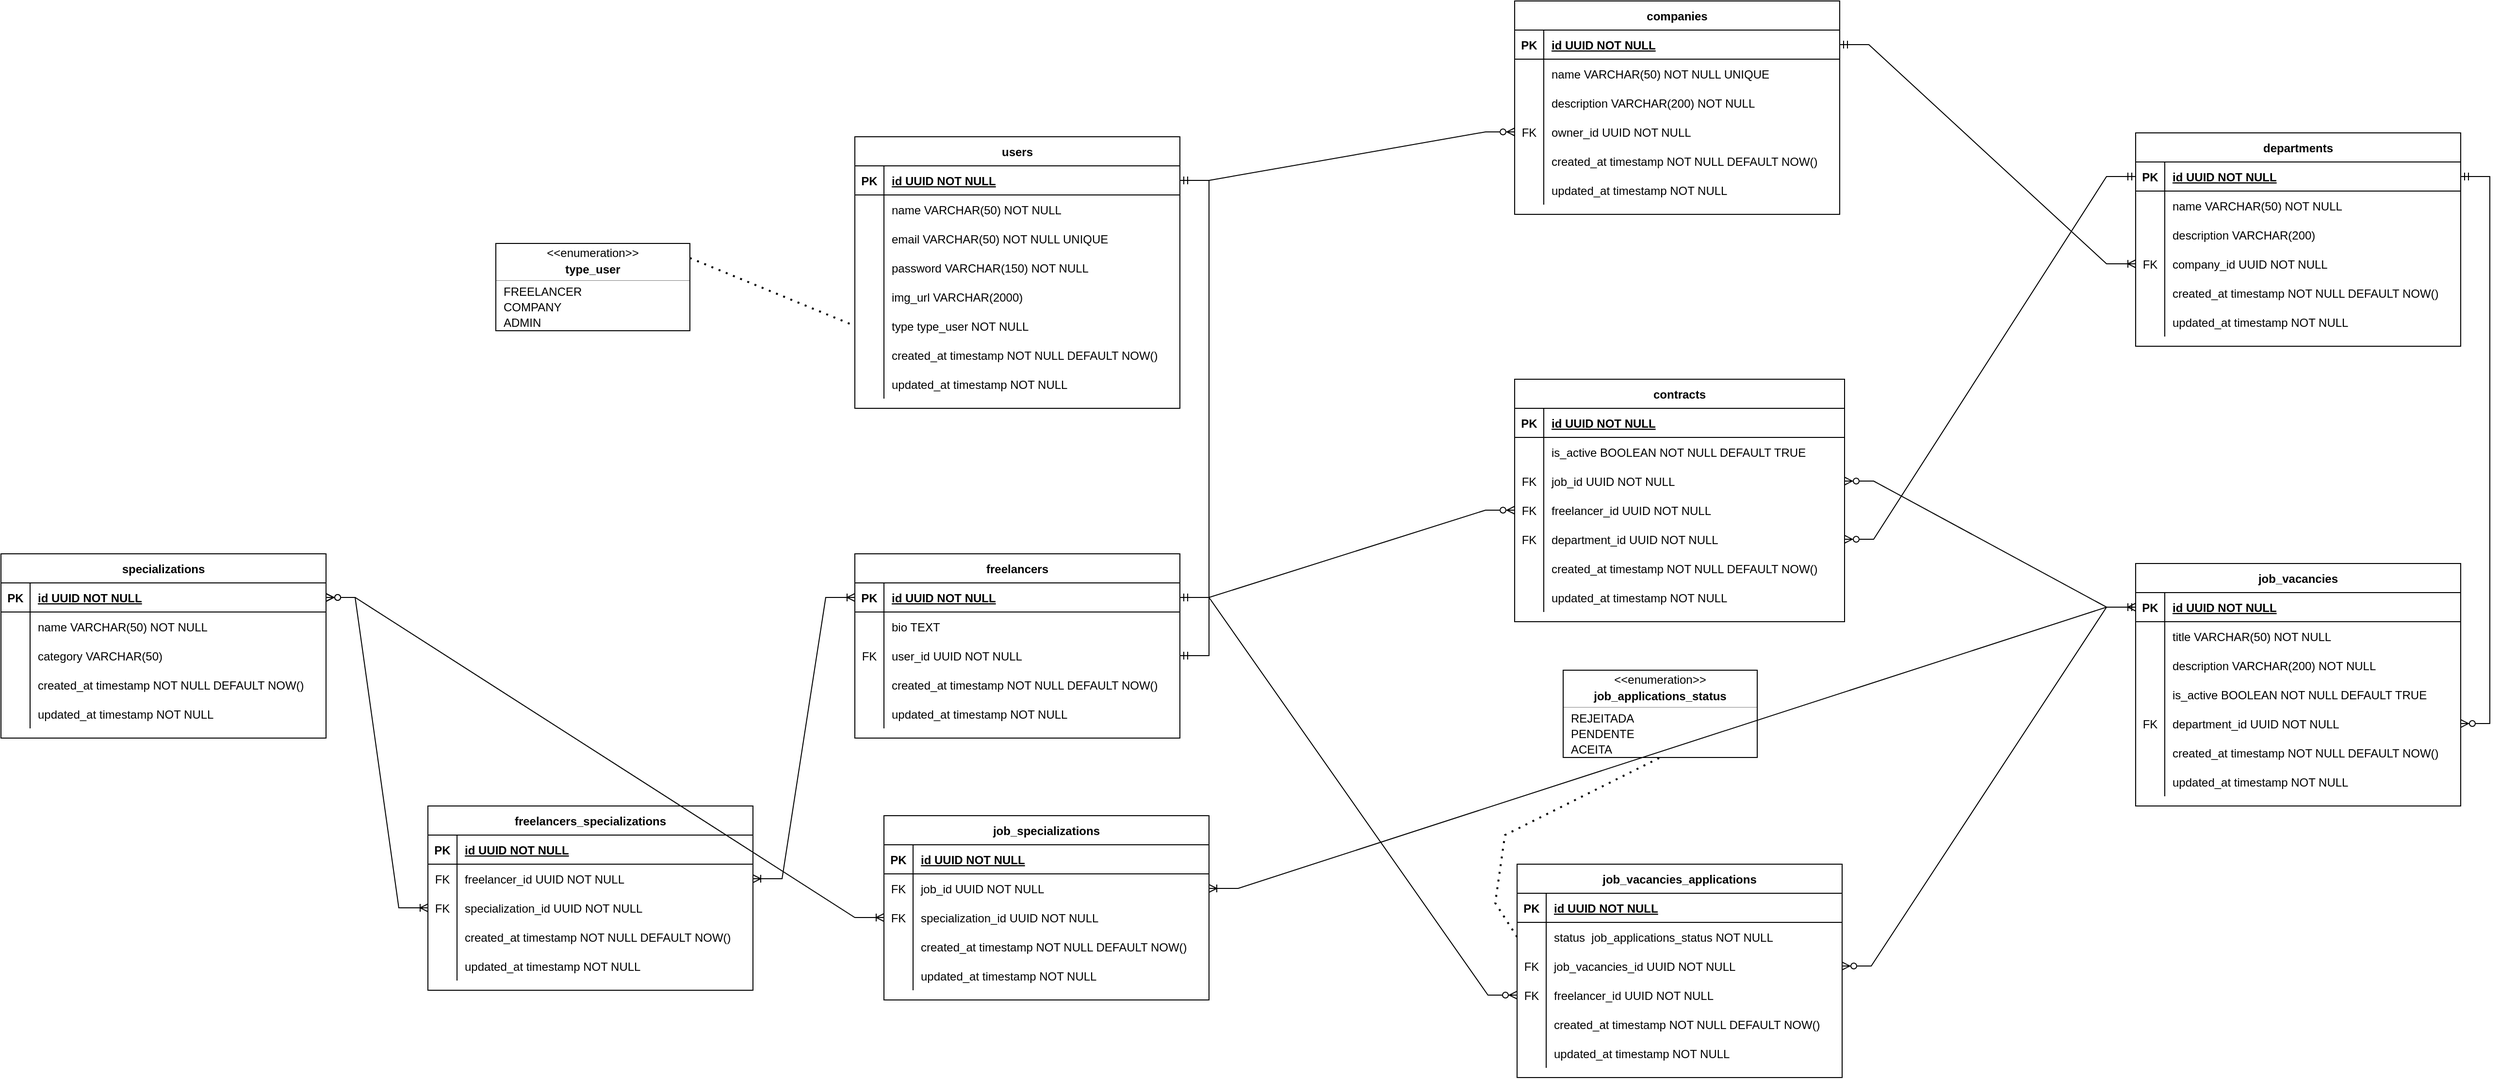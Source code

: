 <mxfile version="24.8.3">
  <diagram id="R2lEEEUBdFMjLlhIrx00" name="Page-1">
    <mxGraphModel dx="3196" dy="840" grid="1" gridSize="10" guides="1" tooltips="1" connect="1" arrows="1" fold="1" page="1" pageScale="1" pageWidth="1920" pageHeight="1200" math="0" shadow="0" extFonts="Permanent Marker^https://fonts.googleapis.com/css?family=Permanent+Marker">
      <root>
        <mxCell id="0" />
        <mxCell id="1" parent="0" />
        <mxCell id="C-vyLk0tnHw3VtMMgP7b-23" value="users" style="shape=table;startSize=30;container=1;collapsible=1;childLayout=tableLayout;fixedRows=1;rowLines=0;fontStyle=1;align=center;resizeLast=1;" parent="1" vertex="1">
          <mxGeometry x="-340" y="190" width="335" height="280" as="geometry" />
        </mxCell>
        <mxCell id="C-vyLk0tnHw3VtMMgP7b-24" value="" style="shape=partialRectangle;collapsible=0;dropTarget=0;pointerEvents=0;fillColor=none;points=[[0,0.5],[1,0.5]];portConstraint=eastwest;top=0;left=0;right=0;bottom=1;" parent="C-vyLk0tnHw3VtMMgP7b-23" vertex="1">
          <mxGeometry y="30" width="335" height="30" as="geometry" />
        </mxCell>
        <mxCell id="C-vyLk0tnHw3VtMMgP7b-25" value="PK" style="shape=partialRectangle;overflow=hidden;connectable=0;fillColor=none;top=0;left=0;bottom=0;right=0;fontStyle=1;" parent="C-vyLk0tnHw3VtMMgP7b-24" vertex="1">
          <mxGeometry width="30" height="30" as="geometry">
            <mxRectangle width="30" height="30" as="alternateBounds" />
          </mxGeometry>
        </mxCell>
        <mxCell id="C-vyLk0tnHw3VtMMgP7b-26" value="id UUID NOT NULL " style="shape=partialRectangle;overflow=hidden;connectable=0;fillColor=none;top=0;left=0;bottom=0;right=0;align=left;spacingLeft=6;fontStyle=5;" parent="C-vyLk0tnHw3VtMMgP7b-24" vertex="1">
          <mxGeometry x="30" width="305" height="30" as="geometry">
            <mxRectangle width="305" height="30" as="alternateBounds" />
          </mxGeometry>
        </mxCell>
        <mxCell id="C-vyLk0tnHw3VtMMgP7b-27" value="" style="shape=partialRectangle;collapsible=0;dropTarget=0;pointerEvents=0;fillColor=none;points=[[0,0.5],[1,0.5]];portConstraint=eastwest;top=0;left=0;right=0;bottom=0;" parent="C-vyLk0tnHw3VtMMgP7b-23" vertex="1">
          <mxGeometry y="60" width="335" height="30" as="geometry" />
        </mxCell>
        <mxCell id="C-vyLk0tnHw3VtMMgP7b-28" value="" style="shape=partialRectangle;overflow=hidden;connectable=0;fillColor=none;top=0;left=0;bottom=0;right=0;" parent="C-vyLk0tnHw3VtMMgP7b-27" vertex="1">
          <mxGeometry width="30" height="30" as="geometry">
            <mxRectangle width="30" height="30" as="alternateBounds" />
          </mxGeometry>
        </mxCell>
        <mxCell id="C-vyLk0tnHw3VtMMgP7b-29" value="name VARCHAR(50) NOT NULL" style="shape=partialRectangle;overflow=hidden;connectable=0;fillColor=none;top=0;left=0;bottom=0;right=0;align=left;spacingLeft=6;" parent="C-vyLk0tnHw3VtMMgP7b-27" vertex="1">
          <mxGeometry x="30" width="305" height="30" as="geometry">
            <mxRectangle width="305" height="30" as="alternateBounds" />
          </mxGeometry>
        </mxCell>
        <mxCell id="456QCOrPQGaGzlS-YTAY-1" style="shape=partialRectangle;collapsible=0;dropTarget=0;pointerEvents=0;fillColor=none;points=[[0,0.5],[1,0.5]];portConstraint=eastwest;top=0;left=0;right=0;bottom=0;" parent="C-vyLk0tnHw3VtMMgP7b-23" vertex="1">
          <mxGeometry y="90" width="335" height="30" as="geometry" />
        </mxCell>
        <mxCell id="456QCOrPQGaGzlS-YTAY-2" style="shape=partialRectangle;overflow=hidden;connectable=0;fillColor=none;top=0;left=0;bottom=0;right=0;" parent="456QCOrPQGaGzlS-YTAY-1" vertex="1">
          <mxGeometry width="30" height="30" as="geometry">
            <mxRectangle width="30" height="30" as="alternateBounds" />
          </mxGeometry>
        </mxCell>
        <mxCell id="456QCOrPQGaGzlS-YTAY-3" value="email VARCHAR(50) NOT NULL UNIQUE" style="shape=partialRectangle;overflow=hidden;connectable=0;fillColor=none;top=0;left=0;bottom=0;right=0;align=left;spacingLeft=6;" parent="456QCOrPQGaGzlS-YTAY-1" vertex="1">
          <mxGeometry x="30" width="305" height="30" as="geometry">
            <mxRectangle width="305" height="30" as="alternateBounds" />
          </mxGeometry>
        </mxCell>
        <mxCell id="456QCOrPQGaGzlS-YTAY-4" style="shape=partialRectangle;collapsible=0;dropTarget=0;pointerEvents=0;fillColor=none;points=[[0,0.5],[1,0.5]];portConstraint=eastwest;top=0;left=0;right=0;bottom=0;" parent="C-vyLk0tnHw3VtMMgP7b-23" vertex="1">
          <mxGeometry y="120" width="335" height="30" as="geometry" />
        </mxCell>
        <mxCell id="456QCOrPQGaGzlS-YTAY-5" style="shape=partialRectangle;overflow=hidden;connectable=0;fillColor=none;top=0;left=0;bottom=0;right=0;" parent="456QCOrPQGaGzlS-YTAY-4" vertex="1">
          <mxGeometry width="30" height="30" as="geometry">
            <mxRectangle width="30" height="30" as="alternateBounds" />
          </mxGeometry>
        </mxCell>
        <mxCell id="456QCOrPQGaGzlS-YTAY-6" value="password VARCHAR(150) NOT NULL " style="shape=partialRectangle;overflow=hidden;connectable=0;fillColor=none;top=0;left=0;bottom=0;right=0;align=left;spacingLeft=6;" parent="456QCOrPQGaGzlS-YTAY-4" vertex="1">
          <mxGeometry x="30" width="305" height="30" as="geometry">
            <mxRectangle width="305" height="30" as="alternateBounds" />
          </mxGeometry>
        </mxCell>
        <mxCell id="456QCOrPQGaGzlS-YTAY-144" style="shape=partialRectangle;collapsible=0;dropTarget=0;pointerEvents=0;fillColor=none;points=[[0,0.5],[1,0.5]];portConstraint=eastwest;top=0;left=0;right=0;bottom=0;" parent="C-vyLk0tnHw3VtMMgP7b-23" vertex="1">
          <mxGeometry y="150" width="335" height="30" as="geometry" />
        </mxCell>
        <mxCell id="456QCOrPQGaGzlS-YTAY-145" style="shape=partialRectangle;overflow=hidden;connectable=0;fillColor=none;top=0;left=0;bottom=0;right=0;" parent="456QCOrPQGaGzlS-YTAY-144" vertex="1">
          <mxGeometry width="30" height="30" as="geometry">
            <mxRectangle width="30" height="30" as="alternateBounds" />
          </mxGeometry>
        </mxCell>
        <mxCell id="456QCOrPQGaGzlS-YTAY-146" value="img_url VARCHAR(2000) " style="shape=partialRectangle;overflow=hidden;connectable=0;fillColor=none;top=0;left=0;bottom=0;right=0;align=left;spacingLeft=6;" parent="456QCOrPQGaGzlS-YTAY-144" vertex="1">
          <mxGeometry x="30" width="305" height="30" as="geometry">
            <mxRectangle width="305" height="30" as="alternateBounds" />
          </mxGeometry>
        </mxCell>
        <mxCell id="456QCOrPQGaGzlS-YTAY-76" style="shape=partialRectangle;collapsible=0;dropTarget=0;pointerEvents=0;fillColor=none;points=[[0,0.5],[1,0.5]];portConstraint=eastwest;top=0;left=0;right=0;bottom=0;" parent="C-vyLk0tnHw3VtMMgP7b-23" vertex="1">
          <mxGeometry y="180" width="335" height="30" as="geometry" />
        </mxCell>
        <mxCell id="456QCOrPQGaGzlS-YTAY-77" value="" style="shape=partialRectangle;overflow=hidden;connectable=0;fillColor=none;top=0;left=0;bottom=0;right=0;" parent="456QCOrPQGaGzlS-YTAY-76" vertex="1">
          <mxGeometry width="30" height="30" as="geometry">
            <mxRectangle width="30" height="30" as="alternateBounds" />
          </mxGeometry>
        </mxCell>
        <mxCell id="456QCOrPQGaGzlS-YTAY-78" value="type type_user NOT NULL" style="shape=partialRectangle;overflow=hidden;connectable=0;fillColor=none;top=0;left=0;bottom=0;right=0;align=left;spacingLeft=6;" parent="456QCOrPQGaGzlS-YTAY-76" vertex="1">
          <mxGeometry x="30" width="305" height="30" as="geometry">
            <mxRectangle width="305" height="30" as="alternateBounds" />
          </mxGeometry>
        </mxCell>
        <mxCell id="456QCOrPQGaGzlS-YTAY-41" style="shape=partialRectangle;collapsible=0;dropTarget=0;pointerEvents=0;fillColor=none;points=[[0,0.5],[1,0.5]];portConstraint=eastwest;top=0;left=0;right=0;bottom=0;" parent="C-vyLk0tnHw3VtMMgP7b-23" vertex="1">
          <mxGeometry y="210" width="335" height="30" as="geometry" />
        </mxCell>
        <mxCell id="456QCOrPQGaGzlS-YTAY-42" style="shape=partialRectangle;overflow=hidden;connectable=0;fillColor=none;top=0;left=0;bottom=0;right=0;" parent="456QCOrPQGaGzlS-YTAY-41" vertex="1">
          <mxGeometry width="30" height="30" as="geometry">
            <mxRectangle width="30" height="30" as="alternateBounds" />
          </mxGeometry>
        </mxCell>
        <mxCell id="456QCOrPQGaGzlS-YTAY-43" value="created_at timestamp NOT NULL DEFAULT NOW()" style="shape=partialRectangle;overflow=hidden;connectable=0;fillColor=none;top=0;left=0;bottom=0;right=0;align=left;spacingLeft=6;" parent="456QCOrPQGaGzlS-YTAY-41" vertex="1">
          <mxGeometry x="30" width="305" height="30" as="geometry">
            <mxRectangle width="305" height="30" as="alternateBounds" />
          </mxGeometry>
        </mxCell>
        <mxCell id="456QCOrPQGaGzlS-YTAY-44" style="shape=partialRectangle;collapsible=0;dropTarget=0;pointerEvents=0;fillColor=none;points=[[0,0.5],[1,0.5]];portConstraint=eastwest;top=0;left=0;right=0;bottom=0;" parent="C-vyLk0tnHw3VtMMgP7b-23" vertex="1">
          <mxGeometry y="240" width="335" height="30" as="geometry" />
        </mxCell>
        <mxCell id="456QCOrPQGaGzlS-YTAY-45" style="shape=partialRectangle;overflow=hidden;connectable=0;fillColor=none;top=0;left=0;bottom=0;right=0;" parent="456QCOrPQGaGzlS-YTAY-44" vertex="1">
          <mxGeometry width="30" height="30" as="geometry">
            <mxRectangle width="30" height="30" as="alternateBounds" />
          </mxGeometry>
        </mxCell>
        <mxCell id="456QCOrPQGaGzlS-YTAY-46" value="updated_at timestamp NOT NULL" style="shape=partialRectangle;overflow=hidden;connectable=0;fillColor=none;top=0;left=0;bottom=0;right=0;align=left;spacingLeft=6;" parent="456QCOrPQGaGzlS-YTAY-44" vertex="1">
          <mxGeometry x="30" width="305" height="30" as="geometry">
            <mxRectangle width="305" height="30" as="alternateBounds" />
          </mxGeometry>
        </mxCell>
        <mxCell id="456QCOrPQGaGzlS-YTAY-16" value="" style="fontStyle=1;align=center;verticalAlign=middle;childLayout=stackLayout;horizontal=1;horizontalStack=0;resizeParent=1;resizeParentMax=0;resizeLast=0;marginBottom=0;rounded=0;" parent="1" vertex="1">
          <mxGeometry x="-710" y="300" width="200" height="90" as="geometry" />
        </mxCell>
        <mxCell id="456QCOrPQGaGzlS-YTAY-17" value="&amp;lt;&amp;lt;enumeration&amp;gt;&amp;gt;" style="html=1;align=center;spacing=0;verticalAlign=middle;strokeColor=none;fillColor=none;whiteSpace=wrap;" parent="456QCOrPQGaGzlS-YTAY-16" vertex="1">
          <mxGeometry width="200" height="20" as="geometry" />
        </mxCell>
        <mxCell id="456QCOrPQGaGzlS-YTAY-18" value="type_user" style="html=1;align=center;spacing=0;verticalAlign=middle;strokeColor=none;fillColor=none;whiteSpace=wrap;fontStyle=1;" parent="456QCOrPQGaGzlS-YTAY-16" vertex="1">
          <mxGeometry y="20" width="200" height="14" as="geometry" />
        </mxCell>
        <mxCell id="456QCOrPQGaGzlS-YTAY-19" value="" style="line;strokeWidth=0.25;fillColor=none;align=left;verticalAlign=middle;spacingTop=-1;spacingLeft=3;spacingRight=3;rotatable=0;labelPosition=right;points=[];portConstraint=eastwest;" parent="456QCOrPQGaGzlS-YTAY-16" vertex="1">
          <mxGeometry y="34" width="200" height="8" as="geometry" />
        </mxCell>
        <mxCell id="456QCOrPQGaGzlS-YTAY-20" value="FREELANCER" style="html=1;align=left;spacing=0;spacingLeft=8;verticalAlign=middle;strokeColor=none;fillColor=none;whiteSpace=wrap;" parent="456QCOrPQGaGzlS-YTAY-16" vertex="1">
          <mxGeometry y="42" width="200" height="16" as="geometry" />
        </mxCell>
        <mxCell id="456QCOrPQGaGzlS-YTAY-21" value="COMPANY" style="html=1;align=left;spacing=0;spacingLeft=8;verticalAlign=middle;strokeColor=none;fillColor=none;whiteSpace=wrap;" parent="456QCOrPQGaGzlS-YTAY-16" vertex="1">
          <mxGeometry y="58" width="200" height="16" as="geometry" />
        </mxCell>
        <mxCell id="456QCOrPQGaGzlS-YTAY-37" value="ADMIN" style="html=1;align=left;spacing=0;spacingLeft=8;verticalAlign=middle;strokeColor=none;fillColor=none;whiteSpace=wrap;" parent="456QCOrPQGaGzlS-YTAY-16" vertex="1">
          <mxGeometry y="74" width="200" height="16" as="geometry" />
        </mxCell>
        <mxCell id="456QCOrPQGaGzlS-YTAY-47" value="companies" style="shape=table;startSize=30;container=1;collapsible=1;childLayout=tableLayout;fixedRows=1;rowLines=0;fontStyle=1;align=center;resizeLast=1;" parent="1" vertex="1">
          <mxGeometry x="340" y="50" width="335" height="220" as="geometry" />
        </mxCell>
        <mxCell id="456QCOrPQGaGzlS-YTAY-48" value="" style="shape=partialRectangle;collapsible=0;dropTarget=0;pointerEvents=0;fillColor=none;points=[[0,0.5],[1,0.5]];portConstraint=eastwest;top=0;left=0;right=0;bottom=1;" parent="456QCOrPQGaGzlS-YTAY-47" vertex="1">
          <mxGeometry y="30" width="335" height="30" as="geometry" />
        </mxCell>
        <mxCell id="456QCOrPQGaGzlS-YTAY-49" value="PK" style="shape=partialRectangle;overflow=hidden;connectable=0;fillColor=none;top=0;left=0;bottom=0;right=0;fontStyle=1;" parent="456QCOrPQGaGzlS-YTAY-48" vertex="1">
          <mxGeometry width="30" height="30" as="geometry">
            <mxRectangle width="30" height="30" as="alternateBounds" />
          </mxGeometry>
        </mxCell>
        <mxCell id="456QCOrPQGaGzlS-YTAY-50" value="id UUID NOT NULL " style="shape=partialRectangle;overflow=hidden;connectable=0;fillColor=none;top=0;left=0;bottom=0;right=0;align=left;spacingLeft=6;fontStyle=5;" parent="456QCOrPQGaGzlS-YTAY-48" vertex="1">
          <mxGeometry x="30" width="305" height="30" as="geometry">
            <mxRectangle width="305" height="30" as="alternateBounds" />
          </mxGeometry>
        </mxCell>
        <mxCell id="456QCOrPQGaGzlS-YTAY-51" value="" style="shape=partialRectangle;collapsible=0;dropTarget=0;pointerEvents=0;fillColor=none;points=[[0,0.5],[1,0.5]];portConstraint=eastwest;top=0;left=0;right=0;bottom=0;" parent="456QCOrPQGaGzlS-YTAY-47" vertex="1">
          <mxGeometry y="60" width="335" height="30" as="geometry" />
        </mxCell>
        <mxCell id="456QCOrPQGaGzlS-YTAY-52" value="" style="shape=partialRectangle;overflow=hidden;connectable=0;fillColor=none;top=0;left=0;bottom=0;right=0;" parent="456QCOrPQGaGzlS-YTAY-51" vertex="1">
          <mxGeometry width="30" height="30" as="geometry">
            <mxRectangle width="30" height="30" as="alternateBounds" />
          </mxGeometry>
        </mxCell>
        <mxCell id="456QCOrPQGaGzlS-YTAY-53" value="name VARCHAR(50) NOT NULL UNIQUE" style="shape=partialRectangle;overflow=hidden;connectable=0;fillColor=none;top=0;left=0;bottom=0;right=0;align=left;spacingLeft=6;" parent="456QCOrPQGaGzlS-YTAY-51" vertex="1">
          <mxGeometry x="30" width="305" height="30" as="geometry">
            <mxRectangle width="305" height="30" as="alternateBounds" />
          </mxGeometry>
        </mxCell>
        <mxCell id="456QCOrPQGaGzlS-YTAY-54" style="shape=partialRectangle;collapsible=0;dropTarget=0;pointerEvents=0;fillColor=none;points=[[0,0.5],[1,0.5]];portConstraint=eastwest;top=0;left=0;right=0;bottom=0;" parent="456QCOrPQGaGzlS-YTAY-47" vertex="1">
          <mxGeometry y="90" width="335" height="30" as="geometry" />
        </mxCell>
        <mxCell id="456QCOrPQGaGzlS-YTAY-55" style="shape=partialRectangle;overflow=hidden;connectable=0;fillColor=none;top=0;left=0;bottom=0;right=0;" parent="456QCOrPQGaGzlS-YTAY-54" vertex="1">
          <mxGeometry width="30" height="30" as="geometry">
            <mxRectangle width="30" height="30" as="alternateBounds" />
          </mxGeometry>
        </mxCell>
        <mxCell id="456QCOrPQGaGzlS-YTAY-56" value="description VARCHAR(200) NOT NULL " style="shape=partialRectangle;overflow=hidden;connectable=0;fillColor=none;top=0;left=0;bottom=0;right=0;align=left;spacingLeft=6;" parent="456QCOrPQGaGzlS-YTAY-54" vertex="1">
          <mxGeometry x="30" width="305" height="30" as="geometry">
            <mxRectangle width="305" height="30" as="alternateBounds" />
          </mxGeometry>
        </mxCell>
        <mxCell id="456QCOrPQGaGzlS-YTAY-60" style="shape=partialRectangle;collapsible=0;dropTarget=0;pointerEvents=0;fillColor=none;points=[[0,0.5],[1,0.5]];portConstraint=eastwest;top=0;left=0;right=0;bottom=0;" parent="456QCOrPQGaGzlS-YTAY-47" vertex="1">
          <mxGeometry y="120" width="335" height="30" as="geometry" />
        </mxCell>
        <mxCell id="456QCOrPQGaGzlS-YTAY-61" value="FK" style="shape=partialRectangle;overflow=hidden;connectable=0;fillColor=none;top=0;left=0;bottom=0;right=0;" parent="456QCOrPQGaGzlS-YTAY-60" vertex="1">
          <mxGeometry width="30" height="30" as="geometry">
            <mxRectangle width="30" height="30" as="alternateBounds" />
          </mxGeometry>
        </mxCell>
        <mxCell id="456QCOrPQGaGzlS-YTAY-62" value="owner_id UUID NOT NULL" style="shape=partialRectangle;overflow=hidden;connectable=0;fillColor=none;top=0;left=0;bottom=0;right=0;align=left;spacingLeft=6;" parent="456QCOrPQGaGzlS-YTAY-60" vertex="1">
          <mxGeometry x="30" width="305" height="30" as="geometry">
            <mxRectangle width="305" height="30" as="alternateBounds" />
          </mxGeometry>
        </mxCell>
        <mxCell id="456QCOrPQGaGzlS-YTAY-69" style="shape=partialRectangle;collapsible=0;dropTarget=0;pointerEvents=0;fillColor=none;points=[[0,0.5],[1,0.5]];portConstraint=eastwest;top=0;left=0;right=0;bottom=0;" parent="456QCOrPQGaGzlS-YTAY-47" vertex="1">
          <mxGeometry y="150" width="335" height="30" as="geometry" />
        </mxCell>
        <mxCell id="456QCOrPQGaGzlS-YTAY-70" style="shape=partialRectangle;overflow=hidden;connectable=0;fillColor=none;top=0;left=0;bottom=0;right=0;" parent="456QCOrPQGaGzlS-YTAY-69" vertex="1">
          <mxGeometry width="30" height="30" as="geometry">
            <mxRectangle width="30" height="30" as="alternateBounds" />
          </mxGeometry>
        </mxCell>
        <mxCell id="456QCOrPQGaGzlS-YTAY-71" value="created_at timestamp NOT NULL DEFAULT NOW()" style="shape=partialRectangle;overflow=hidden;connectable=0;fillColor=none;top=0;left=0;bottom=0;right=0;align=left;spacingLeft=6;" parent="456QCOrPQGaGzlS-YTAY-69" vertex="1">
          <mxGeometry x="30" width="305" height="30" as="geometry">
            <mxRectangle width="305" height="30" as="alternateBounds" />
          </mxGeometry>
        </mxCell>
        <mxCell id="456QCOrPQGaGzlS-YTAY-72" style="shape=partialRectangle;collapsible=0;dropTarget=0;pointerEvents=0;fillColor=none;points=[[0,0.5],[1,0.5]];portConstraint=eastwest;top=0;left=0;right=0;bottom=0;" parent="456QCOrPQGaGzlS-YTAY-47" vertex="1">
          <mxGeometry y="180" width="335" height="30" as="geometry" />
        </mxCell>
        <mxCell id="456QCOrPQGaGzlS-YTAY-73" style="shape=partialRectangle;overflow=hidden;connectable=0;fillColor=none;top=0;left=0;bottom=0;right=0;" parent="456QCOrPQGaGzlS-YTAY-72" vertex="1">
          <mxGeometry width="30" height="30" as="geometry">
            <mxRectangle width="30" height="30" as="alternateBounds" />
          </mxGeometry>
        </mxCell>
        <mxCell id="456QCOrPQGaGzlS-YTAY-74" value="updated_at timestamp NOT NULL" style="shape=partialRectangle;overflow=hidden;connectable=0;fillColor=none;top=0;left=0;bottom=0;right=0;align=left;spacingLeft=6;" parent="456QCOrPQGaGzlS-YTAY-72" vertex="1">
          <mxGeometry x="30" width="305" height="30" as="geometry">
            <mxRectangle width="305" height="30" as="alternateBounds" />
          </mxGeometry>
        </mxCell>
        <mxCell id="456QCOrPQGaGzlS-YTAY-81" value="departments" style="shape=table;startSize=30;container=1;collapsible=1;childLayout=tableLayout;fixedRows=1;rowLines=0;fontStyle=1;align=center;resizeLast=1;" parent="1" vertex="1">
          <mxGeometry x="980" y="186" width="335" height="220" as="geometry" />
        </mxCell>
        <mxCell id="456QCOrPQGaGzlS-YTAY-82" value="" style="shape=partialRectangle;collapsible=0;dropTarget=0;pointerEvents=0;fillColor=none;points=[[0,0.5],[1,0.5]];portConstraint=eastwest;top=0;left=0;right=0;bottom=1;" parent="456QCOrPQGaGzlS-YTAY-81" vertex="1">
          <mxGeometry y="30" width="335" height="30" as="geometry" />
        </mxCell>
        <mxCell id="456QCOrPQGaGzlS-YTAY-83" value="PK" style="shape=partialRectangle;overflow=hidden;connectable=0;fillColor=none;top=0;left=0;bottom=0;right=0;fontStyle=1;" parent="456QCOrPQGaGzlS-YTAY-82" vertex="1">
          <mxGeometry width="30" height="30" as="geometry">
            <mxRectangle width="30" height="30" as="alternateBounds" />
          </mxGeometry>
        </mxCell>
        <mxCell id="456QCOrPQGaGzlS-YTAY-84" value="id UUID NOT NULL " style="shape=partialRectangle;overflow=hidden;connectable=0;fillColor=none;top=0;left=0;bottom=0;right=0;align=left;spacingLeft=6;fontStyle=5;" parent="456QCOrPQGaGzlS-YTAY-82" vertex="1">
          <mxGeometry x="30" width="305" height="30" as="geometry">
            <mxRectangle width="305" height="30" as="alternateBounds" />
          </mxGeometry>
        </mxCell>
        <mxCell id="456QCOrPQGaGzlS-YTAY-85" value="" style="shape=partialRectangle;collapsible=0;dropTarget=0;pointerEvents=0;fillColor=none;points=[[0,0.5],[1,0.5]];portConstraint=eastwest;top=0;left=0;right=0;bottom=0;" parent="456QCOrPQGaGzlS-YTAY-81" vertex="1">
          <mxGeometry y="60" width="335" height="30" as="geometry" />
        </mxCell>
        <mxCell id="456QCOrPQGaGzlS-YTAY-86" value="" style="shape=partialRectangle;overflow=hidden;connectable=0;fillColor=none;top=0;left=0;bottom=0;right=0;" parent="456QCOrPQGaGzlS-YTAY-85" vertex="1">
          <mxGeometry width="30" height="30" as="geometry">
            <mxRectangle width="30" height="30" as="alternateBounds" />
          </mxGeometry>
        </mxCell>
        <mxCell id="456QCOrPQGaGzlS-YTAY-87" value="name VARCHAR(50) NOT NULL" style="shape=partialRectangle;overflow=hidden;connectable=0;fillColor=none;top=0;left=0;bottom=0;right=0;align=left;spacingLeft=6;" parent="456QCOrPQGaGzlS-YTAY-85" vertex="1">
          <mxGeometry x="30" width="305" height="30" as="geometry">
            <mxRectangle width="305" height="30" as="alternateBounds" />
          </mxGeometry>
        </mxCell>
        <mxCell id="456QCOrPQGaGzlS-YTAY-88" style="shape=partialRectangle;collapsible=0;dropTarget=0;pointerEvents=0;fillColor=none;points=[[0,0.5],[1,0.5]];portConstraint=eastwest;top=0;left=0;right=0;bottom=0;" parent="456QCOrPQGaGzlS-YTAY-81" vertex="1">
          <mxGeometry y="90" width="335" height="30" as="geometry" />
        </mxCell>
        <mxCell id="456QCOrPQGaGzlS-YTAY-89" style="shape=partialRectangle;overflow=hidden;connectable=0;fillColor=none;top=0;left=0;bottom=0;right=0;" parent="456QCOrPQGaGzlS-YTAY-88" vertex="1">
          <mxGeometry width="30" height="30" as="geometry">
            <mxRectangle width="30" height="30" as="alternateBounds" />
          </mxGeometry>
        </mxCell>
        <mxCell id="456QCOrPQGaGzlS-YTAY-90" value="description VARCHAR(200)" style="shape=partialRectangle;overflow=hidden;connectable=0;fillColor=none;top=0;left=0;bottom=0;right=0;align=left;spacingLeft=6;" parent="456QCOrPQGaGzlS-YTAY-88" vertex="1">
          <mxGeometry x="30" width="305" height="30" as="geometry">
            <mxRectangle width="305" height="30" as="alternateBounds" />
          </mxGeometry>
        </mxCell>
        <mxCell id="456QCOrPQGaGzlS-YTAY-91" style="shape=partialRectangle;collapsible=0;dropTarget=0;pointerEvents=0;fillColor=none;points=[[0,0.5],[1,0.5]];portConstraint=eastwest;top=0;left=0;right=0;bottom=0;" parent="456QCOrPQGaGzlS-YTAY-81" vertex="1">
          <mxGeometry y="120" width="335" height="30" as="geometry" />
        </mxCell>
        <mxCell id="456QCOrPQGaGzlS-YTAY-92" value="FK" style="shape=partialRectangle;overflow=hidden;connectable=0;fillColor=none;top=0;left=0;bottom=0;right=0;" parent="456QCOrPQGaGzlS-YTAY-91" vertex="1">
          <mxGeometry width="30" height="30" as="geometry">
            <mxRectangle width="30" height="30" as="alternateBounds" />
          </mxGeometry>
        </mxCell>
        <mxCell id="456QCOrPQGaGzlS-YTAY-93" value="company_id UUID NOT NULL" style="shape=partialRectangle;overflow=hidden;connectable=0;fillColor=none;top=0;left=0;bottom=0;right=0;align=left;spacingLeft=6;" parent="456QCOrPQGaGzlS-YTAY-91" vertex="1">
          <mxGeometry x="30" width="305" height="30" as="geometry">
            <mxRectangle width="305" height="30" as="alternateBounds" />
          </mxGeometry>
        </mxCell>
        <mxCell id="456QCOrPQGaGzlS-YTAY-94" style="shape=partialRectangle;collapsible=0;dropTarget=0;pointerEvents=0;fillColor=none;points=[[0,0.5],[1,0.5]];portConstraint=eastwest;top=0;left=0;right=0;bottom=0;" parent="456QCOrPQGaGzlS-YTAY-81" vertex="1">
          <mxGeometry y="150" width="335" height="30" as="geometry" />
        </mxCell>
        <mxCell id="456QCOrPQGaGzlS-YTAY-95" style="shape=partialRectangle;overflow=hidden;connectable=0;fillColor=none;top=0;left=0;bottom=0;right=0;" parent="456QCOrPQGaGzlS-YTAY-94" vertex="1">
          <mxGeometry width="30" height="30" as="geometry">
            <mxRectangle width="30" height="30" as="alternateBounds" />
          </mxGeometry>
        </mxCell>
        <mxCell id="456QCOrPQGaGzlS-YTAY-96" value="created_at timestamp NOT NULL DEFAULT NOW()" style="shape=partialRectangle;overflow=hidden;connectable=0;fillColor=none;top=0;left=0;bottom=0;right=0;align=left;spacingLeft=6;" parent="456QCOrPQGaGzlS-YTAY-94" vertex="1">
          <mxGeometry x="30" width="305" height="30" as="geometry">
            <mxRectangle width="305" height="30" as="alternateBounds" />
          </mxGeometry>
        </mxCell>
        <mxCell id="456QCOrPQGaGzlS-YTAY-97" style="shape=partialRectangle;collapsible=0;dropTarget=0;pointerEvents=0;fillColor=none;points=[[0,0.5],[1,0.5]];portConstraint=eastwest;top=0;left=0;right=0;bottom=0;" parent="456QCOrPQGaGzlS-YTAY-81" vertex="1">
          <mxGeometry y="180" width="335" height="30" as="geometry" />
        </mxCell>
        <mxCell id="456QCOrPQGaGzlS-YTAY-98" style="shape=partialRectangle;overflow=hidden;connectable=0;fillColor=none;top=0;left=0;bottom=0;right=0;" parent="456QCOrPQGaGzlS-YTAY-97" vertex="1">
          <mxGeometry width="30" height="30" as="geometry">
            <mxRectangle width="30" height="30" as="alternateBounds" />
          </mxGeometry>
        </mxCell>
        <mxCell id="456QCOrPQGaGzlS-YTAY-99" value="updated_at timestamp NOT NULL" style="shape=partialRectangle;overflow=hidden;connectable=0;fillColor=none;top=0;left=0;bottom=0;right=0;align=left;spacingLeft=6;" parent="456QCOrPQGaGzlS-YTAY-97" vertex="1">
          <mxGeometry x="30" width="305" height="30" as="geometry">
            <mxRectangle width="305" height="30" as="alternateBounds" />
          </mxGeometry>
        </mxCell>
        <mxCell id="456QCOrPQGaGzlS-YTAY-101" value="job_vacancies" style="shape=table;startSize=30;container=1;collapsible=1;childLayout=tableLayout;fixedRows=1;rowLines=0;fontStyle=1;align=center;resizeLast=1;flipV=0;flipH=1;" parent="1" vertex="1">
          <mxGeometry x="980" y="630" width="335" height="250" as="geometry" />
        </mxCell>
        <mxCell id="456QCOrPQGaGzlS-YTAY-102" value="" style="shape=partialRectangle;collapsible=0;dropTarget=0;pointerEvents=0;fillColor=none;points=[[0,0.5],[1,0.5]];portConstraint=eastwest;top=0;left=0;right=0;bottom=1;" parent="456QCOrPQGaGzlS-YTAY-101" vertex="1">
          <mxGeometry y="30" width="335" height="30" as="geometry" />
        </mxCell>
        <mxCell id="456QCOrPQGaGzlS-YTAY-103" value="PK" style="shape=partialRectangle;overflow=hidden;connectable=0;fillColor=none;top=0;left=0;bottom=0;right=0;fontStyle=1;" parent="456QCOrPQGaGzlS-YTAY-102" vertex="1">
          <mxGeometry width="30" height="30" as="geometry">
            <mxRectangle width="30" height="30" as="alternateBounds" />
          </mxGeometry>
        </mxCell>
        <mxCell id="456QCOrPQGaGzlS-YTAY-104" value="id UUID NOT NULL " style="shape=partialRectangle;overflow=hidden;connectable=0;fillColor=none;top=0;left=0;bottom=0;right=0;align=left;spacingLeft=6;fontStyle=5;" parent="456QCOrPQGaGzlS-YTAY-102" vertex="1">
          <mxGeometry x="30" width="305" height="30" as="geometry">
            <mxRectangle width="305" height="30" as="alternateBounds" />
          </mxGeometry>
        </mxCell>
        <mxCell id="456QCOrPQGaGzlS-YTAY-105" value="" style="shape=partialRectangle;collapsible=0;dropTarget=0;pointerEvents=0;fillColor=none;points=[[0,0.5],[1,0.5]];portConstraint=eastwest;top=0;left=0;right=0;bottom=0;" parent="456QCOrPQGaGzlS-YTAY-101" vertex="1">
          <mxGeometry y="60" width="335" height="30" as="geometry" />
        </mxCell>
        <mxCell id="456QCOrPQGaGzlS-YTAY-106" value="" style="shape=partialRectangle;overflow=hidden;connectable=0;fillColor=none;top=0;left=0;bottom=0;right=0;" parent="456QCOrPQGaGzlS-YTAY-105" vertex="1">
          <mxGeometry width="30" height="30" as="geometry">
            <mxRectangle width="30" height="30" as="alternateBounds" />
          </mxGeometry>
        </mxCell>
        <mxCell id="456QCOrPQGaGzlS-YTAY-107" value="title VARCHAR(50) NOT NULL" style="shape=partialRectangle;overflow=hidden;connectable=0;fillColor=none;top=0;left=0;bottom=0;right=0;align=left;spacingLeft=6;" parent="456QCOrPQGaGzlS-YTAY-105" vertex="1">
          <mxGeometry x="30" width="305" height="30" as="geometry">
            <mxRectangle width="305" height="30" as="alternateBounds" />
          </mxGeometry>
        </mxCell>
        <mxCell id="456QCOrPQGaGzlS-YTAY-108" style="shape=partialRectangle;collapsible=0;dropTarget=0;pointerEvents=0;fillColor=none;points=[[0,0.5],[1,0.5]];portConstraint=eastwest;top=0;left=0;right=0;bottom=0;" parent="456QCOrPQGaGzlS-YTAY-101" vertex="1">
          <mxGeometry y="90" width="335" height="30" as="geometry" />
        </mxCell>
        <mxCell id="456QCOrPQGaGzlS-YTAY-109" style="shape=partialRectangle;overflow=hidden;connectable=0;fillColor=none;top=0;left=0;bottom=0;right=0;" parent="456QCOrPQGaGzlS-YTAY-108" vertex="1">
          <mxGeometry width="30" height="30" as="geometry">
            <mxRectangle width="30" height="30" as="alternateBounds" />
          </mxGeometry>
        </mxCell>
        <mxCell id="456QCOrPQGaGzlS-YTAY-110" value="description VARCHAR(200) NOT NULL" style="shape=partialRectangle;overflow=hidden;connectable=0;fillColor=none;top=0;left=0;bottom=0;right=0;align=left;spacingLeft=6;" parent="456QCOrPQGaGzlS-YTAY-108" vertex="1">
          <mxGeometry x="30" width="305" height="30" as="geometry">
            <mxRectangle width="305" height="30" as="alternateBounds" />
          </mxGeometry>
        </mxCell>
        <mxCell id="456QCOrPQGaGzlS-YTAY-147" style="shape=partialRectangle;collapsible=0;dropTarget=0;pointerEvents=0;fillColor=none;points=[[0,0.5],[1,0.5]];portConstraint=eastwest;top=0;left=0;right=0;bottom=0;" parent="456QCOrPQGaGzlS-YTAY-101" vertex="1">
          <mxGeometry y="120" width="335" height="30" as="geometry" />
        </mxCell>
        <mxCell id="456QCOrPQGaGzlS-YTAY-148" style="shape=partialRectangle;overflow=hidden;connectable=0;fillColor=none;top=0;left=0;bottom=0;right=0;" parent="456QCOrPQGaGzlS-YTAY-147" vertex="1">
          <mxGeometry width="30" height="30" as="geometry">
            <mxRectangle width="30" height="30" as="alternateBounds" />
          </mxGeometry>
        </mxCell>
        <mxCell id="456QCOrPQGaGzlS-YTAY-149" value="is_active BOOLEAN NOT NULL DEFAULT TRUE" style="shape=partialRectangle;overflow=hidden;connectable=0;fillColor=none;top=0;left=0;bottom=0;right=0;align=left;spacingLeft=6;" parent="456QCOrPQGaGzlS-YTAY-147" vertex="1">
          <mxGeometry x="30" width="305" height="30" as="geometry">
            <mxRectangle width="305" height="30" as="alternateBounds" />
          </mxGeometry>
        </mxCell>
        <mxCell id="456QCOrPQGaGzlS-YTAY-120" style="shape=partialRectangle;collapsible=0;dropTarget=0;pointerEvents=0;fillColor=none;points=[[0,0.5],[1,0.5]];portConstraint=eastwest;top=0;left=0;right=0;bottom=0;" parent="456QCOrPQGaGzlS-YTAY-101" vertex="1">
          <mxGeometry y="150" width="335" height="30" as="geometry" />
        </mxCell>
        <mxCell id="456QCOrPQGaGzlS-YTAY-121" value="FK" style="shape=partialRectangle;overflow=hidden;connectable=0;fillColor=none;top=0;left=0;bottom=0;right=0;" parent="456QCOrPQGaGzlS-YTAY-120" vertex="1">
          <mxGeometry width="30" height="30" as="geometry">
            <mxRectangle width="30" height="30" as="alternateBounds" />
          </mxGeometry>
        </mxCell>
        <mxCell id="456QCOrPQGaGzlS-YTAY-122" value="department_id UUID NOT NULL" style="shape=partialRectangle;overflow=hidden;connectable=0;fillColor=none;top=0;left=0;bottom=0;right=0;align=left;spacingLeft=6;" parent="456QCOrPQGaGzlS-YTAY-120" vertex="1">
          <mxGeometry x="30" width="305" height="30" as="geometry">
            <mxRectangle width="305" height="30" as="alternateBounds" />
          </mxGeometry>
        </mxCell>
        <mxCell id="456QCOrPQGaGzlS-YTAY-114" style="shape=partialRectangle;collapsible=0;dropTarget=0;pointerEvents=0;fillColor=none;points=[[0,0.5],[1,0.5]];portConstraint=eastwest;top=0;left=0;right=0;bottom=0;" parent="456QCOrPQGaGzlS-YTAY-101" vertex="1">
          <mxGeometry y="180" width="335" height="30" as="geometry" />
        </mxCell>
        <mxCell id="456QCOrPQGaGzlS-YTAY-115" style="shape=partialRectangle;overflow=hidden;connectable=0;fillColor=none;top=0;left=0;bottom=0;right=0;" parent="456QCOrPQGaGzlS-YTAY-114" vertex="1">
          <mxGeometry width="30" height="30" as="geometry">
            <mxRectangle width="30" height="30" as="alternateBounds" />
          </mxGeometry>
        </mxCell>
        <mxCell id="456QCOrPQGaGzlS-YTAY-116" value="created_at timestamp NOT NULL DEFAULT NOW()" style="shape=partialRectangle;overflow=hidden;connectable=0;fillColor=none;top=0;left=0;bottom=0;right=0;align=left;spacingLeft=6;" parent="456QCOrPQGaGzlS-YTAY-114" vertex="1">
          <mxGeometry x="30" width="305" height="30" as="geometry">
            <mxRectangle width="305" height="30" as="alternateBounds" />
          </mxGeometry>
        </mxCell>
        <mxCell id="456QCOrPQGaGzlS-YTAY-117" style="shape=partialRectangle;collapsible=0;dropTarget=0;pointerEvents=0;fillColor=none;points=[[0,0.5],[1,0.5]];portConstraint=eastwest;top=0;left=0;right=0;bottom=0;" parent="456QCOrPQGaGzlS-YTAY-101" vertex="1">
          <mxGeometry y="210" width="335" height="30" as="geometry" />
        </mxCell>
        <mxCell id="456QCOrPQGaGzlS-YTAY-118" style="shape=partialRectangle;overflow=hidden;connectable=0;fillColor=none;top=0;left=0;bottom=0;right=0;" parent="456QCOrPQGaGzlS-YTAY-117" vertex="1">
          <mxGeometry width="30" height="30" as="geometry">
            <mxRectangle width="30" height="30" as="alternateBounds" />
          </mxGeometry>
        </mxCell>
        <mxCell id="456QCOrPQGaGzlS-YTAY-119" value="updated_at timestamp NOT NULL" style="shape=partialRectangle;overflow=hidden;connectable=0;fillColor=none;top=0;left=0;bottom=0;right=0;align=left;spacingLeft=6;" parent="456QCOrPQGaGzlS-YTAY-117" vertex="1">
          <mxGeometry x="30" width="305" height="30" as="geometry">
            <mxRectangle width="305" height="30" as="alternateBounds" />
          </mxGeometry>
        </mxCell>
        <mxCell id="456QCOrPQGaGzlS-YTAY-125" value="freelancers" style="shape=table;startSize=30;container=1;collapsible=1;childLayout=tableLayout;fixedRows=1;rowLines=0;fontStyle=1;align=center;resizeLast=1;" parent="1" vertex="1">
          <mxGeometry x="-340" y="620" width="335" height="190" as="geometry" />
        </mxCell>
        <mxCell id="456QCOrPQGaGzlS-YTAY-126" value="" style="shape=partialRectangle;collapsible=0;dropTarget=0;pointerEvents=0;fillColor=none;points=[[0,0.5],[1,0.5]];portConstraint=eastwest;top=0;left=0;right=0;bottom=1;" parent="456QCOrPQGaGzlS-YTAY-125" vertex="1">
          <mxGeometry y="30" width="335" height="30" as="geometry" />
        </mxCell>
        <mxCell id="456QCOrPQGaGzlS-YTAY-127" value="PK" style="shape=partialRectangle;overflow=hidden;connectable=0;fillColor=none;top=0;left=0;bottom=0;right=0;fontStyle=1;" parent="456QCOrPQGaGzlS-YTAY-126" vertex="1">
          <mxGeometry width="30" height="30" as="geometry">
            <mxRectangle width="30" height="30" as="alternateBounds" />
          </mxGeometry>
        </mxCell>
        <mxCell id="456QCOrPQGaGzlS-YTAY-128" value="id UUID NOT NULL " style="shape=partialRectangle;overflow=hidden;connectable=0;fillColor=none;top=0;left=0;bottom=0;right=0;align=left;spacingLeft=6;fontStyle=5;" parent="456QCOrPQGaGzlS-YTAY-126" vertex="1">
          <mxGeometry x="30" width="305" height="30" as="geometry">
            <mxRectangle width="305" height="30" as="alternateBounds" />
          </mxGeometry>
        </mxCell>
        <mxCell id="456QCOrPQGaGzlS-YTAY-132" style="shape=partialRectangle;collapsible=0;dropTarget=0;pointerEvents=0;fillColor=none;points=[[0,0.5],[1,0.5]];portConstraint=eastwest;top=0;left=0;right=0;bottom=0;" parent="456QCOrPQGaGzlS-YTAY-125" vertex="1">
          <mxGeometry y="60" width="335" height="30" as="geometry" />
        </mxCell>
        <mxCell id="456QCOrPQGaGzlS-YTAY-133" style="shape=partialRectangle;overflow=hidden;connectable=0;fillColor=none;top=0;left=0;bottom=0;right=0;" parent="456QCOrPQGaGzlS-YTAY-132" vertex="1">
          <mxGeometry width="30" height="30" as="geometry">
            <mxRectangle width="30" height="30" as="alternateBounds" />
          </mxGeometry>
        </mxCell>
        <mxCell id="456QCOrPQGaGzlS-YTAY-134" value="bio TEXT " style="shape=partialRectangle;overflow=hidden;connectable=0;fillColor=none;top=0;left=0;bottom=0;right=0;align=left;spacingLeft=6;" parent="456QCOrPQGaGzlS-YTAY-132" vertex="1">
          <mxGeometry x="30" width="305" height="30" as="geometry">
            <mxRectangle width="305" height="30" as="alternateBounds" />
          </mxGeometry>
        </mxCell>
        <mxCell id="456QCOrPQGaGzlS-YTAY-135" style="shape=partialRectangle;collapsible=0;dropTarget=0;pointerEvents=0;fillColor=none;points=[[0,0.5],[1,0.5]];portConstraint=eastwest;top=0;left=0;right=0;bottom=0;" parent="456QCOrPQGaGzlS-YTAY-125" vertex="1">
          <mxGeometry y="90" width="335" height="30" as="geometry" />
        </mxCell>
        <mxCell id="456QCOrPQGaGzlS-YTAY-136" value="FK" style="shape=partialRectangle;overflow=hidden;connectable=0;fillColor=none;top=0;left=0;bottom=0;right=0;" parent="456QCOrPQGaGzlS-YTAY-135" vertex="1">
          <mxGeometry width="30" height="30" as="geometry">
            <mxRectangle width="30" height="30" as="alternateBounds" />
          </mxGeometry>
        </mxCell>
        <mxCell id="456QCOrPQGaGzlS-YTAY-137" value="user_id UUID NOT NULL" style="shape=partialRectangle;overflow=hidden;connectable=0;fillColor=none;top=0;left=0;bottom=0;right=0;align=left;spacingLeft=6;" parent="456QCOrPQGaGzlS-YTAY-135" vertex="1">
          <mxGeometry x="30" width="305" height="30" as="geometry">
            <mxRectangle width="305" height="30" as="alternateBounds" />
          </mxGeometry>
        </mxCell>
        <mxCell id="456QCOrPQGaGzlS-YTAY-138" style="shape=partialRectangle;collapsible=0;dropTarget=0;pointerEvents=0;fillColor=none;points=[[0,0.5],[1,0.5]];portConstraint=eastwest;top=0;left=0;right=0;bottom=0;" parent="456QCOrPQGaGzlS-YTAY-125" vertex="1">
          <mxGeometry y="120" width="335" height="30" as="geometry" />
        </mxCell>
        <mxCell id="456QCOrPQGaGzlS-YTAY-139" style="shape=partialRectangle;overflow=hidden;connectable=0;fillColor=none;top=0;left=0;bottom=0;right=0;" parent="456QCOrPQGaGzlS-YTAY-138" vertex="1">
          <mxGeometry width="30" height="30" as="geometry">
            <mxRectangle width="30" height="30" as="alternateBounds" />
          </mxGeometry>
        </mxCell>
        <mxCell id="456QCOrPQGaGzlS-YTAY-140" value="created_at timestamp NOT NULL DEFAULT NOW()" style="shape=partialRectangle;overflow=hidden;connectable=0;fillColor=none;top=0;left=0;bottom=0;right=0;align=left;spacingLeft=6;" parent="456QCOrPQGaGzlS-YTAY-138" vertex="1">
          <mxGeometry x="30" width="305" height="30" as="geometry">
            <mxRectangle width="305" height="30" as="alternateBounds" />
          </mxGeometry>
        </mxCell>
        <mxCell id="456QCOrPQGaGzlS-YTAY-141" style="shape=partialRectangle;collapsible=0;dropTarget=0;pointerEvents=0;fillColor=none;points=[[0,0.5],[1,0.5]];portConstraint=eastwest;top=0;left=0;right=0;bottom=0;" parent="456QCOrPQGaGzlS-YTAY-125" vertex="1">
          <mxGeometry y="150" width="335" height="30" as="geometry" />
        </mxCell>
        <mxCell id="456QCOrPQGaGzlS-YTAY-142" style="shape=partialRectangle;overflow=hidden;connectable=0;fillColor=none;top=0;left=0;bottom=0;right=0;" parent="456QCOrPQGaGzlS-YTAY-141" vertex="1">
          <mxGeometry width="30" height="30" as="geometry">
            <mxRectangle width="30" height="30" as="alternateBounds" />
          </mxGeometry>
        </mxCell>
        <mxCell id="456QCOrPQGaGzlS-YTAY-143" value="updated_at timestamp NOT NULL" style="shape=partialRectangle;overflow=hidden;connectable=0;fillColor=none;top=0;left=0;bottom=0;right=0;align=left;spacingLeft=6;" parent="456QCOrPQGaGzlS-YTAY-141" vertex="1">
          <mxGeometry x="30" width="305" height="30" as="geometry">
            <mxRectangle width="305" height="30" as="alternateBounds" />
          </mxGeometry>
        </mxCell>
        <mxCell id="456QCOrPQGaGzlS-YTAY-159" value="" style="edgeStyle=entityRelationEdgeStyle;fontSize=12;html=1;endArrow=ERmandOne;startArrow=ERmandOne;rounded=0;entryX=1;entryY=0.5;entryDx=0;entryDy=0;" parent="1" source="456QCOrPQGaGzlS-YTAY-135" target="C-vyLk0tnHw3VtMMgP7b-24" edge="1">
          <mxGeometry width="100" height="100" relative="1" as="geometry">
            <mxPoint x="660" y="750" as="sourcePoint" />
            <mxPoint x="650" y="550" as="targetPoint" />
          </mxGeometry>
        </mxCell>
        <mxCell id="456QCOrPQGaGzlS-YTAY-160" value="job_vacancies_applications" style="shape=table;startSize=30;container=1;collapsible=1;childLayout=tableLayout;fixedRows=1;rowLines=0;fontStyle=1;align=center;resizeLast=1;" parent="1" vertex="1">
          <mxGeometry x="342.5" y="940" width="335" height="220" as="geometry" />
        </mxCell>
        <mxCell id="456QCOrPQGaGzlS-YTAY-161" value="" style="shape=partialRectangle;collapsible=0;dropTarget=0;pointerEvents=0;fillColor=none;points=[[0,0.5],[1,0.5]];portConstraint=eastwest;top=0;left=0;right=0;bottom=1;" parent="456QCOrPQGaGzlS-YTAY-160" vertex="1">
          <mxGeometry y="30" width="335" height="30" as="geometry" />
        </mxCell>
        <mxCell id="456QCOrPQGaGzlS-YTAY-162" value="PK" style="shape=partialRectangle;overflow=hidden;connectable=0;fillColor=none;top=0;left=0;bottom=0;right=0;fontStyle=1;" parent="456QCOrPQGaGzlS-YTAY-161" vertex="1">
          <mxGeometry width="30" height="30" as="geometry">
            <mxRectangle width="30" height="30" as="alternateBounds" />
          </mxGeometry>
        </mxCell>
        <mxCell id="456QCOrPQGaGzlS-YTAY-163" value="id UUID NOT NULL " style="shape=partialRectangle;overflow=hidden;connectable=0;fillColor=none;top=0;left=0;bottom=0;right=0;align=left;spacingLeft=6;fontStyle=5;" parent="456QCOrPQGaGzlS-YTAY-161" vertex="1">
          <mxGeometry x="30" width="305" height="30" as="geometry">
            <mxRectangle width="305" height="30" as="alternateBounds" />
          </mxGeometry>
        </mxCell>
        <mxCell id="456QCOrPQGaGzlS-YTAY-182" style="shape=partialRectangle;collapsible=0;dropTarget=0;pointerEvents=0;fillColor=none;points=[[0,0.5],[1,0.5]];portConstraint=eastwest;top=0;left=0;right=0;bottom=0;" parent="456QCOrPQGaGzlS-YTAY-160" vertex="1">
          <mxGeometry y="60" width="335" height="30" as="geometry" />
        </mxCell>
        <mxCell id="456QCOrPQGaGzlS-YTAY-183" value="" style="shape=partialRectangle;overflow=hidden;connectable=0;fillColor=none;top=0;left=0;bottom=0;right=0;" parent="456QCOrPQGaGzlS-YTAY-182" vertex="1">
          <mxGeometry width="30" height="30" as="geometry">
            <mxRectangle width="30" height="30" as="alternateBounds" />
          </mxGeometry>
        </mxCell>
        <mxCell id="456QCOrPQGaGzlS-YTAY-184" value="status  job_applications_status NOT NULL" style="shape=partialRectangle;overflow=hidden;connectable=0;fillColor=none;top=0;left=0;bottom=0;right=0;align=left;spacingLeft=6;" parent="456QCOrPQGaGzlS-YTAY-182" vertex="1">
          <mxGeometry x="30" width="305" height="30" as="geometry">
            <mxRectangle width="305" height="30" as="alternateBounds" />
          </mxGeometry>
        </mxCell>
        <mxCell id="456QCOrPQGaGzlS-YTAY-164" value="" style="shape=partialRectangle;collapsible=0;dropTarget=0;pointerEvents=0;fillColor=none;points=[[0,0.5],[1,0.5]];portConstraint=eastwest;top=0;left=0;right=0;bottom=0;" parent="456QCOrPQGaGzlS-YTAY-160" vertex="1">
          <mxGeometry y="90" width="335" height="30" as="geometry" />
        </mxCell>
        <mxCell id="456QCOrPQGaGzlS-YTAY-165" value="FK" style="shape=partialRectangle;overflow=hidden;connectable=0;fillColor=none;top=0;left=0;bottom=0;right=0;" parent="456QCOrPQGaGzlS-YTAY-164" vertex="1">
          <mxGeometry width="30" height="30" as="geometry">
            <mxRectangle width="30" height="30" as="alternateBounds" />
          </mxGeometry>
        </mxCell>
        <mxCell id="456QCOrPQGaGzlS-YTAY-166" value="job_vacancies_id UUID NOT NULL" style="shape=partialRectangle;overflow=hidden;connectable=0;fillColor=none;top=0;left=0;bottom=0;right=0;align=left;spacingLeft=6;" parent="456QCOrPQGaGzlS-YTAY-164" vertex="1">
          <mxGeometry x="30" width="305" height="30" as="geometry">
            <mxRectangle width="305" height="30" as="alternateBounds" />
          </mxGeometry>
        </mxCell>
        <mxCell id="456QCOrPQGaGzlS-YTAY-173" style="shape=partialRectangle;collapsible=0;dropTarget=0;pointerEvents=0;fillColor=none;points=[[0,0.5],[1,0.5]];portConstraint=eastwest;top=0;left=0;right=0;bottom=0;" parent="456QCOrPQGaGzlS-YTAY-160" vertex="1">
          <mxGeometry y="120" width="335" height="30" as="geometry" />
        </mxCell>
        <mxCell id="456QCOrPQGaGzlS-YTAY-174" value="FK" style="shape=partialRectangle;overflow=hidden;connectable=0;fillColor=none;top=0;left=0;bottom=0;right=0;" parent="456QCOrPQGaGzlS-YTAY-173" vertex="1">
          <mxGeometry width="30" height="30" as="geometry">
            <mxRectangle width="30" height="30" as="alternateBounds" />
          </mxGeometry>
        </mxCell>
        <mxCell id="456QCOrPQGaGzlS-YTAY-175" value="freelancer_id UUID NOT NULL" style="shape=partialRectangle;overflow=hidden;connectable=0;fillColor=none;top=0;left=0;bottom=0;right=0;align=left;spacingLeft=6;" parent="456QCOrPQGaGzlS-YTAY-173" vertex="1">
          <mxGeometry x="30" width="305" height="30" as="geometry">
            <mxRectangle width="305" height="30" as="alternateBounds" />
          </mxGeometry>
        </mxCell>
        <mxCell id="456QCOrPQGaGzlS-YTAY-176" style="shape=partialRectangle;collapsible=0;dropTarget=0;pointerEvents=0;fillColor=none;points=[[0,0.5],[1,0.5]];portConstraint=eastwest;top=0;left=0;right=0;bottom=0;" parent="456QCOrPQGaGzlS-YTAY-160" vertex="1">
          <mxGeometry y="150" width="335" height="30" as="geometry" />
        </mxCell>
        <mxCell id="456QCOrPQGaGzlS-YTAY-177" style="shape=partialRectangle;overflow=hidden;connectable=0;fillColor=none;top=0;left=0;bottom=0;right=0;" parent="456QCOrPQGaGzlS-YTAY-176" vertex="1">
          <mxGeometry width="30" height="30" as="geometry">
            <mxRectangle width="30" height="30" as="alternateBounds" />
          </mxGeometry>
        </mxCell>
        <mxCell id="456QCOrPQGaGzlS-YTAY-178" value="created_at timestamp NOT NULL DEFAULT NOW()" style="shape=partialRectangle;overflow=hidden;connectable=0;fillColor=none;top=0;left=0;bottom=0;right=0;align=left;spacingLeft=6;" parent="456QCOrPQGaGzlS-YTAY-176" vertex="1">
          <mxGeometry x="30" width="305" height="30" as="geometry">
            <mxRectangle width="305" height="30" as="alternateBounds" />
          </mxGeometry>
        </mxCell>
        <mxCell id="456QCOrPQGaGzlS-YTAY-179" style="shape=partialRectangle;collapsible=0;dropTarget=0;pointerEvents=0;fillColor=none;points=[[0,0.5],[1,0.5]];portConstraint=eastwest;top=0;left=0;right=0;bottom=0;" parent="456QCOrPQGaGzlS-YTAY-160" vertex="1">
          <mxGeometry y="180" width="335" height="30" as="geometry" />
        </mxCell>
        <mxCell id="456QCOrPQGaGzlS-YTAY-180" style="shape=partialRectangle;overflow=hidden;connectable=0;fillColor=none;top=0;left=0;bottom=0;right=0;" parent="456QCOrPQGaGzlS-YTAY-179" vertex="1">
          <mxGeometry width="30" height="30" as="geometry">
            <mxRectangle width="30" height="30" as="alternateBounds" />
          </mxGeometry>
        </mxCell>
        <mxCell id="456QCOrPQGaGzlS-YTAY-181" value="updated_at timestamp NOT NULL" style="shape=partialRectangle;overflow=hidden;connectable=0;fillColor=none;top=0;left=0;bottom=0;right=0;align=left;spacingLeft=6;" parent="456QCOrPQGaGzlS-YTAY-179" vertex="1">
          <mxGeometry x="30" width="305" height="30" as="geometry">
            <mxRectangle width="305" height="30" as="alternateBounds" />
          </mxGeometry>
        </mxCell>
        <mxCell id="456QCOrPQGaGzlS-YTAY-190" value="" style="fontStyle=1;align=center;verticalAlign=middle;childLayout=stackLayout;horizontal=1;horizontalStack=0;resizeParent=1;resizeParentMax=0;resizeLast=0;marginBottom=0;rounded=0;" parent="1" vertex="1">
          <mxGeometry x="390" y="740" width="200" height="90" as="geometry" />
        </mxCell>
        <mxCell id="456QCOrPQGaGzlS-YTAY-191" value="&amp;lt;&amp;lt;enumeration&amp;gt;&amp;gt;" style="html=1;align=center;spacing=0;verticalAlign=middle;strokeColor=none;fillColor=none;whiteSpace=wrap;" parent="456QCOrPQGaGzlS-YTAY-190" vertex="1">
          <mxGeometry width="200" height="20" as="geometry" />
        </mxCell>
        <mxCell id="456QCOrPQGaGzlS-YTAY-192" value="job_applications_status" style="html=1;align=center;spacing=0;verticalAlign=middle;strokeColor=none;fillColor=none;whiteSpace=wrap;fontStyle=1;" parent="456QCOrPQGaGzlS-YTAY-190" vertex="1">
          <mxGeometry y="20" width="200" height="14" as="geometry" />
        </mxCell>
        <mxCell id="456QCOrPQGaGzlS-YTAY-193" value="" style="line;strokeWidth=0.25;fillColor=none;align=left;verticalAlign=middle;spacingTop=-1;spacingLeft=3;spacingRight=3;rotatable=0;labelPosition=right;points=[];portConstraint=eastwest;" parent="456QCOrPQGaGzlS-YTAY-190" vertex="1">
          <mxGeometry y="34" width="200" height="8" as="geometry" />
        </mxCell>
        <mxCell id="456QCOrPQGaGzlS-YTAY-194" value="REJEITADA" style="html=1;align=left;spacing=0;spacingLeft=8;verticalAlign=middle;strokeColor=none;fillColor=none;whiteSpace=wrap;" parent="456QCOrPQGaGzlS-YTAY-190" vertex="1">
          <mxGeometry y="42" width="200" height="16" as="geometry" />
        </mxCell>
        <mxCell id="456QCOrPQGaGzlS-YTAY-195" value="PENDENTE" style="html=1;align=left;spacing=0;spacingLeft=8;verticalAlign=middle;strokeColor=none;fillColor=none;whiteSpace=wrap;" parent="456QCOrPQGaGzlS-YTAY-190" vertex="1">
          <mxGeometry y="58" width="200" height="16" as="geometry" />
        </mxCell>
        <mxCell id="456QCOrPQGaGzlS-YTAY-196" value="ACEITA" style="html=1;align=left;spacing=0;spacingLeft=8;verticalAlign=middle;strokeColor=none;fillColor=none;whiteSpace=wrap;" parent="456QCOrPQGaGzlS-YTAY-190" vertex="1">
          <mxGeometry y="74" width="200" height="16" as="geometry" />
        </mxCell>
        <mxCell id="456QCOrPQGaGzlS-YTAY-201" value="" style="edgeStyle=entityRelationEdgeStyle;fontSize=12;html=1;endArrow=ERzeroToMany;startArrow=ERmandOne;rounded=0;exitX=1;exitY=0.5;exitDx=0;exitDy=0;entryX=0;entryY=0.5;entryDx=0;entryDy=0;" parent="1" source="C-vyLk0tnHw3VtMMgP7b-24" target="456QCOrPQGaGzlS-YTAY-60" edge="1">
          <mxGeometry width="100" height="100" relative="1" as="geometry">
            <mxPoint x="510" y="280" as="sourcePoint" />
            <mxPoint x="610" y="180" as="targetPoint" />
          </mxGeometry>
        </mxCell>
        <mxCell id="456QCOrPQGaGzlS-YTAY-205" value="" style="edgeStyle=entityRelationEdgeStyle;fontSize=12;html=1;endArrow=ERoneToMany;startArrow=ERmandOne;rounded=0;exitX=1;exitY=0.5;exitDx=0;exitDy=0;entryX=0;entryY=0.5;entryDx=0;entryDy=0;" parent="1" source="456QCOrPQGaGzlS-YTAY-48" target="456QCOrPQGaGzlS-YTAY-91" edge="1">
          <mxGeometry width="100" height="100" relative="1" as="geometry">
            <mxPoint x="750" y="500" as="sourcePoint" />
            <mxPoint x="850" y="400" as="targetPoint" />
          </mxGeometry>
        </mxCell>
        <mxCell id="456QCOrPQGaGzlS-YTAY-206" value="" style="edgeStyle=entityRelationEdgeStyle;fontSize=12;html=1;endArrow=ERzeroToMany;startArrow=ERmandOne;rounded=0;exitX=1;exitY=0.5;exitDx=0;exitDy=0;entryX=1;entryY=0.5;entryDx=0;entryDy=0;" parent="1" source="456QCOrPQGaGzlS-YTAY-82" target="456QCOrPQGaGzlS-YTAY-120" edge="1">
          <mxGeometry width="100" height="100" relative="1" as="geometry">
            <mxPoint x="1230" y="520" as="sourcePoint" />
            <mxPoint x="1330" y="420" as="targetPoint" />
          </mxGeometry>
        </mxCell>
        <mxCell id="456QCOrPQGaGzlS-YTAY-207" value="" style="edgeStyle=entityRelationEdgeStyle;fontSize=12;html=1;endArrow=ERzeroToMany;startArrow=ERmandOne;rounded=0;exitX=0;exitY=0.5;exitDx=0;exitDy=0;entryX=1;entryY=0.5;entryDx=0;entryDy=0;" parent="1" source="456QCOrPQGaGzlS-YTAY-102" target="456QCOrPQGaGzlS-YTAY-164" edge="1">
          <mxGeometry width="100" height="100" relative="1" as="geometry">
            <mxPoint x="1090" y="600" as="sourcePoint" />
            <mxPoint x="1190" y="500" as="targetPoint" />
          </mxGeometry>
        </mxCell>
        <mxCell id="456QCOrPQGaGzlS-YTAY-208" value="" style="edgeStyle=entityRelationEdgeStyle;fontSize=12;html=1;endArrow=ERzeroToMany;startArrow=ERmandOne;rounded=0;exitX=1;exitY=0.5;exitDx=0;exitDy=0;entryX=0;entryY=0.5;entryDx=0;entryDy=0;" parent="1" source="456QCOrPQGaGzlS-YTAY-126" target="456QCOrPQGaGzlS-YTAY-173" edge="1">
          <mxGeometry width="100" height="100" relative="1" as="geometry">
            <mxPoint x="1312" y="890" as="sourcePoint" />
            <mxPoint x="830" y="1060" as="targetPoint" />
          </mxGeometry>
        </mxCell>
        <mxCell id="456QCOrPQGaGzlS-YTAY-209" value="contracts" style="shape=table;startSize=30;container=1;collapsible=1;childLayout=tableLayout;fixedRows=1;rowLines=0;fontStyle=1;align=center;resizeLast=1;" parent="1" vertex="1">
          <mxGeometry x="340" y="440" width="340" height="250" as="geometry" />
        </mxCell>
        <mxCell id="456QCOrPQGaGzlS-YTAY-210" value="" style="shape=partialRectangle;collapsible=0;dropTarget=0;pointerEvents=0;fillColor=none;points=[[0,0.5],[1,0.5]];portConstraint=eastwest;top=0;left=0;right=0;bottom=1;" parent="456QCOrPQGaGzlS-YTAY-209" vertex="1">
          <mxGeometry y="30" width="340" height="30" as="geometry" />
        </mxCell>
        <mxCell id="456QCOrPQGaGzlS-YTAY-211" value="PK" style="shape=partialRectangle;overflow=hidden;connectable=0;fillColor=none;top=0;left=0;bottom=0;right=0;fontStyle=1;" parent="456QCOrPQGaGzlS-YTAY-210" vertex="1">
          <mxGeometry width="30" height="30" as="geometry">
            <mxRectangle width="30" height="30" as="alternateBounds" />
          </mxGeometry>
        </mxCell>
        <mxCell id="456QCOrPQGaGzlS-YTAY-212" value="id UUID NOT NULL " style="shape=partialRectangle;overflow=hidden;connectable=0;fillColor=none;top=0;left=0;bottom=0;right=0;align=left;spacingLeft=6;fontStyle=5;" parent="456QCOrPQGaGzlS-YTAY-210" vertex="1">
          <mxGeometry x="30" width="310" height="30" as="geometry">
            <mxRectangle width="310" height="30" as="alternateBounds" />
          </mxGeometry>
        </mxCell>
        <mxCell id="FbwIAAqjyUM19Jq7yKZ8-1" style="shape=partialRectangle;collapsible=0;dropTarget=0;pointerEvents=0;fillColor=none;points=[[0,0.5],[1,0.5]];portConstraint=eastwest;top=0;left=0;right=0;bottom=0;" vertex="1" parent="456QCOrPQGaGzlS-YTAY-209">
          <mxGeometry y="60" width="340" height="30" as="geometry" />
        </mxCell>
        <mxCell id="FbwIAAqjyUM19Jq7yKZ8-2" style="shape=partialRectangle;overflow=hidden;connectable=0;fillColor=none;top=0;left=0;bottom=0;right=0;" vertex="1" parent="FbwIAAqjyUM19Jq7yKZ8-1">
          <mxGeometry width="30" height="30" as="geometry">
            <mxRectangle width="30" height="30" as="alternateBounds" />
          </mxGeometry>
        </mxCell>
        <mxCell id="FbwIAAqjyUM19Jq7yKZ8-3" value="is_active BOOLEAN NOT NULL DEFAULT TRUE" style="shape=partialRectangle;overflow=hidden;connectable=0;fillColor=none;top=0;left=0;bottom=0;right=0;align=left;spacingLeft=6;" vertex="1" parent="FbwIAAqjyUM19Jq7yKZ8-1">
          <mxGeometry x="30" width="310" height="30" as="geometry">
            <mxRectangle width="310" height="30" as="alternateBounds" />
          </mxGeometry>
        </mxCell>
        <mxCell id="456QCOrPQGaGzlS-YTAY-216" value="" style="shape=partialRectangle;collapsible=0;dropTarget=0;pointerEvents=0;fillColor=none;points=[[0,0.5],[1,0.5]];portConstraint=eastwest;top=0;left=0;right=0;bottom=0;" parent="456QCOrPQGaGzlS-YTAY-209" vertex="1">
          <mxGeometry y="90" width="340" height="30" as="geometry" />
        </mxCell>
        <mxCell id="456QCOrPQGaGzlS-YTAY-217" value="FK" style="shape=partialRectangle;overflow=hidden;connectable=0;fillColor=none;top=0;left=0;bottom=0;right=0;" parent="456QCOrPQGaGzlS-YTAY-216" vertex="1">
          <mxGeometry width="30" height="30" as="geometry">
            <mxRectangle width="30" height="30" as="alternateBounds" />
          </mxGeometry>
        </mxCell>
        <mxCell id="456QCOrPQGaGzlS-YTAY-218" value="job_id UUID NOT NULL" style="shape=partialRectangle;overflow=hidden;connectable=0;fillColor=none;top=0;left=0;bottom=0;right=0;align=left;spacingLeft=6;" parent="456QCOrPQGaGzlS-YTAY-216" vertex="1">
          <mxGeometry x="30" width="310" height="30" as="geometry">
            <mxRectangle width="310" height="30" as="alternateBounds" />
          </mxGeometry>
        </mxCell>
        <mxCell id="456QCOrPQGaGzlS-YTAY-219" style="shape=partialRectangle;collapsible=0;dropTarget=0;pointerEvents=0;fillColor=none;points=[[0,0.5],[1,0.5]];portConstraint=eastwest;top=0;left=0;right=0;bottom=0;" parent="456QCOrPQGaGzlS-YTAY-209" vertex="1">
          <mxGeometry y="120" width="340" height="30" as="geometry" />
        </mxCell>
        <mxCell id="456QCOrPQGaGzlS-YTAY-220" value="FK" style="shape=partialRectangle;overflow=hidden;connectable=0;fillColor=none;top=0;left=0;bottom=0;right=0;" parent="456QCOrPQGaGzlS-YTAY-219" vertex="1">
          <mxGeometry width="30" height="30" as="geometry">
            <mxRectangle width="30" height="30" as="alternateBounds" />
          </mxGeometry>
        </mxCell>
        <mxCell id="456QCOrPQGaGzlS-YTAY-221" value="freelancer_id UUID NOT NULL" style="shape=partialRectangle;overflow=hidden;connectable=0;fillColor=none;top=0;left=0;bottom=0;right=0;align=left;spacingLeft=6;" parent="456QCOrPQGaGzlS-YTAY-219" vertex="1">
          <mxGeometry x="30" width="310" height="30" as="geometry">
            <mxRectangle width="310" height="30" as="alternateBounds" />
          </mxGeometry>
        </mxCell>
        <mxCell id="456QCOrPQGaGzlS-YTAY-213" style="shape=partialRectangle;collapsible=0;dropTarget=0;pointerEvents=0;fillColor=none;points=[[0,0.5],[1,0.5]];portConstraint=eastwest;top=0;left=0;right=0;bottom=0;" parent="456QCOrPQGaGzlS-YTAY-209" vertex="1">
          <mxGeometry y="150" width="340" height="30" as="geometry" />
        </mxCell>
        <mxCell id="456QCOrPQGaGzlS-YTAY-214" value="FK" style="shape=partialRectangle;overflow=hidden;connectable=0;fillColor=none;top=0;left=0;bottom=0;right=0;" parent="456QCOrPQGaGzlS-YTAY-213" vertex="1">
          <mxGeometry width="30" height="30" as="geometry">
            <mxRectangle width="30" height="30" as="alternateBounds" />
          </mxGeometry>
        </mxCell>
        <mxCell id="456QCOrPQGaGzlS-YTAY-215" value="department_id UUID NOT NULL" style="shape=partialRectangle;overflow=hidden;connectable=0;fillColor=none;top=0;left=0;bottom=0;right=0;align=left;spacingLeft=6;" parent="456QCOrPQGaGzlS-YTAY-213" vertex="1">
          <mxGeometry x="30" width="310" height="30" as="geometry">
            <mxRectangle width="310" height="30" as="alternateBounds" />
          </mxGeometry>
        </mxCell>
        <mxCell id="456QCOrPQGaGzlS-YTAY-222" style="shape=partialRectangle;collapsible=0;dropTarget=0;pointerEvents=0;fillColor=none;points=[[0,0.5],[1,0.5]];portConstraint=eastwest;top=0;left=0;right=0;bottom=0;" parent="456QCOrPQGaGzlS-YTAY-209" vertex="1">
          <mxGeometry y="180" width="340" height="30" as="geometry" />
        </mxCell>
        <mxCell id="456QCOrPQGaGzlS-YTAY-223" style="shape=partialRectangle;overflow=hidden;connectable=0;fillColor=none;top=0;left=0;bottom=0;right=0;" parent="456QCOrPQGaGzlS-YTAY-222" vertex="1">
          <mxGeometry width="30" height="30" as="geometry">
            <mxRectangle width="30" height="30" as="alternateBounds" />
          </mxGeometry>
        </mxCell>
        <mxCell id="456QCOrPQGaGzlS-YTAY-224" value="created_at timestamp NOT NULL DEFAULT NOW()" style="shape=partialRectangle;overflow=hidden;connectable=0;fillColor=none;top=0;left=0;bottom=0;right=0;align=left;spacingLeft=6;" parent="456QCOrPQGaGzlS-YTAY-222" vertex="1">
          <mxGeometry x="30" width="310" height="30" as="geometry">
            <mxRectangle width="310" height="30" as="alternateBounds" />
          </mxGeometry>
        </mxCell>
        <mxCell id="456QCOrPQGaGzlS-YTAY-225" style="shape=partialRectangle;collapsible=0;dropTarget=0;pointerEvents=0;fillColor=none;points=[[0,0.5],[1,0.5]];portConstraint=eastwest;top=0;left=0;right=0;bottom=0;" parent="456QCOrPQGaGzlS-YTAY-209" vertex="1">
          <mxGeometry y="210" width="340" height="30" as="geometry" />
        </mxCell>
        <mxCell id="456QCOrPQGaGzlS-YTAY-226" style="shape=partialRectangle;overflow=hidden;connectable=0;fillColor=none;top=0;left=0;bottom=0;right=0;" parent="456QCOrPQGaGzlS-YTAY-225" vertex="1">
          <mxGeometry width="30" height="30" as="geometry">
            <mxRectangle width="30" height="30" as="alternateBounds" />
          </mxGeometry>
        </mxCell>
        <mxCell id="456QCOrPQGaGzlS-YTAY-227" value="updated_at timestamp NOT NULL" style="shape=partialRectangle;overflow=hidden;connectable=0;fillColor=none;top=0;left=0;bottom=0;right=0;align=left;spacingLeft=6;" parent="456QCOrPQGaGzlS-YTAY-225" vertex="1">
          <mxGeometry x="30" width="310" height="30" as="geometry">
            <mxRectangle width="310" height="30" as="alternateBounds" />
          </mxGeometry>
        </mxCell>
        <mxCell id="456QCOrPQGaGzlS-YTAY-229" value="" style="edgeStyle=entityRelationEdgeStyle;fontSize=12;html=1;endArrow=ERzeroToMany;startArrow=ERmandOne;rounded=0;exitX=0;exitY=0.5;exitDx=0;exitDy=0;entryX=1;entryY=0.5;entryDx=0;entryDy=0;" parent="1" source="456QCOrPQGaGzlS-YTAY-102" target="456QCOrPQGaGzlS-YTAY-216" edge="1">
          <mxGeometry width="100" height="100" relative="1" as="geometry">
            <mxPoint x="1590" y="575" as="sourcePoint" />
            <mxPoint x="1175" y="1025" as="targetPoint" />
          </mxGeometry>
        </mxCell>
        <mxCell id="456QCOrPQGaGzlS-YTAY-230" value="" style="edgeStyle=entityRelationEdgeStyle;fontSize=12;html=1;endArrow=ERzeroToMany;startArrow=ERmandOne;rounded=0;exitX=1;exitY=0.5;exitDx=0;exitDy=0;" parent="1" source="456QCOrPQGaGzlS-YTAY-126" target="456QCOrPQGaGzlS-YTAY-219" edge="1">
          <mxGeometry width="100" height="100" relative="1" as="geometry">
            <mxPoint x="475" y="605" as="sourcePoint" />
            <mxPoint x="840" y="1055" as="targetPoint" />
          </mxGeometry>
        </mxCell>
        <mxCell id="456QCOrPQGaGzlS-YTAY-231" value="" style="edgeStyle=entityRelationEdgeStyle;fontSize=12;html=1;endArrow=ERzeroToMany;startArrow=ERmandOne;rounded=0;exitX=0;exitY=0.5;exitDx=0;exitDy=0;" parent="1" source="456QCOrPQGaGzlS-YTAY-82" target="456QCOrPQGaGzlS-YTAY-213" edge="1">
          <mxGeometry width="100" height="100" relative="1" as="geometry">
            <mxPoint x="475" y="605" as="sourcePoint" />
            <mxPoint x="860" y="585" as="targetPoint" />
          </mxGeometry>
        </mxCell>
        <mxCell id="456QCOrPQGaGzlS-YTAY-234" value="freelancers_specializations" style="shape=table;startSize=30;container=1;collapsible=1;childLayout=tableLayout;fixedRows=1;rowLines=0;fontStyle=1;align=center;resizeLast=1;" parent="1" vertex="1">
          <mxGeometry x="-780" y="880" width="335" height="190" as="geometry" />
        </mxCell>
        <mxCell id="456QCOrPQGaGzlS-YTAY-235" value="" style="shape=partialRectangle;collapsible=0;dropTarget=0;pointerEvents=0;fillColor=none;points=[[0,0.5],[1,0.5]];portConstraint=eastwest;top=0;left=0;right=0;bottom=1;" parent="456QCOrPQGaGzlS-YTAY-234" vertex="1">
          <mxGeometry y="30" width="335" height="30" as="geometry" />
        </mxCell>
        <mxCell id="456QCOrPQGaGzlS-YTAY-236" value="PK" style="shape=partialRectangle;overflow=hidden;connectable=0;fillColor=none;top=0;left=0;bottom=0;right=0;fontStyle=1;" parent="456QCOrPQGaGzlS-YTAY-235" vertex="1">
          <mxGeometry width="30" height="30" as="geometry">
            <mxRectangle width="30" height="30" as="alternateBounds" />
          </mxGeometry>
        </mxCell>
        <mxCell id="456QCOrPQGaGzlS-YTAY-237" value="id UUID NOT NULL " style="shape=partialRectangle;overflow=hidden;connectable=0;fillColor=none;top=0;left=0;bottom=0;right=0;align=left;spacingLeft=6;fontStyle=5;" parent="456QCOrPQGaGzlS-YTAY-235" vertex="1">
          <mxGeometry x="30" width="305" height="30" as="geometry">
            <mxRectangle width="305" height="30" as="alternateBounds" />
          </mxGeometry>
        </mxCell>
        <mxCell id="456QCOrPQGaGzlS-YTAY-238" value="" style="shape=partialRectangle;collapsible=0;dropTarget=0;pointerEvents=0;fillColor=none;points=[[0,0.5],[1,0.5]];portConstraint=eastwest;top=0;left=0;right=0;bottom=0;" parent="456QCOrPQGaGzlS-YTAY-234" vertex="1">
          <mxGeometry y="60" width="335" height="30" as="geometry" />
        </mxCell>
        <mxCell id="456QCOrPQGaGzlS-YTAY-239" value="FK" style="shape=partialRectangle;overflow=hidden;connectable=0;fillColor=none;top=0;left=0;bottom=0;right=0;" parent="456QCOrPQGaGzlS-YTAY-238" vertex="1">
          <mxGeometry width="30" height="30" as="geometry">
            <mxRectangle width="30" height="30" as="alternateBounds" />
          </mxGeometry>
        </mxCell>
        <mxCell id="456QCOrPQGaGzlS-YTAY-240" value="freelancer_id UUID NOT NULL" style="shape=partialRectangle;overflow=hidden;connectable=0;fillColor=none;top=0;left=0;bottom=0;right=0;align=left;spacingLeft=6;" parent="456QCOrPQGaGzlS-YTAY-238" vertex="1">
          <mxGeometry x="30" width="305" height="30" as="geometry">
            <mxRectangle width="305" height="30" as="alternateBounds" />
          </mxGeometry>
        </mxCell>
        <mxCell id="456QCOrPQGaGzlS-YTAY-241" style="shape=partialRectangle;collapsible=0;dropTarget=0;pointerEvents=0;fillColor=none;points=[[0,0.5],[1,0.5]];portConstraint=eastwest;top=0;left=0;right=0;bottom=0;" parent="456QCOrPQGaGzlS-YTAY-234" vertex="1">
          <mxGeometry y="90" width="335" height="30" as="geometry" />
        </mxCell>
        <mxCell id="456QCOrPQGaGzlS-YTAY-242" value="FK" style="shape=partialRectangle;overflow=hidden;connectable=0;fillColor=none;top=0;left=0;bottom=0;right=0;" parent="456QCOrPQGaGzlS-YTAY-241" vertex="1">
          <mxGeometry width="30" height="30" as="geometry">
            <mxRectangle width="30" height="30" as="alternateBounds" />
          </mxGeometry>
        </mxCell>
        <mxCell id="456QCOrPQGaGzlS-YTAY-243" value="specialization_id UUID NOT NULL" style="shape=partialRectangle;overflow=hidden;connectable=0;fillColor=none;top=0;left=0;bottom=0;right=0;align=left;spacingLeft=6;" parent="456QCOrPQGaGzlS-YTAY-241" vertex="1">
          <mxGeometry x="30" width="305" height="30" as="geometry">
            <mxRectangle width="305" height="30" as="alternateBounds" />
          </mxGeometry>
        </mxCell>
        <mxCell id="456QCOrPQGaGzlS-YTAY-247" style="shape=partialRectangle;collapsible=0;dropTarget=0;pointerEvents=0;fillColor=none;points=[[0,0.5],[1,0.5]];portConstraint=eastwest;top=0;left=0;right=0;bottom=0;" parent="456QCOrPQGaGzlS-YTAY-234" vertex="1">
          <mxGeometry y="120" width="335" height="30" as="geometry" />
        </mxCell>
        <mxCell id="456QCOrPQGaGzlS-YTAY-248" style="shape=partialRectangle;overflow=hidden;connectable=0;fillColor=none;top=0;left=0;bottom=0;right=0;" parent="456QCOrPQGaGzlS-YTAY-247" vertex="1">
          <mxGeometry width="30" height="30" as="geometry">
            <mxRectangle width="30" height="30" as="alternateBounds" />
          </mxGeometry>
        </mxCell>
        <mxCell id="456QCOrPQGaGzlS-YTAY-249" value="created_at timestamp NOT NULL DEFAULT NOW()" style="shape=partialRectangle;overflow=hidden;connectable=0;fillColor=none;top=0;left=0;bottom=0;right=0;align=left;spacingLeft=6;" parent="456QCOrPQGaGzlS-YTAY-247" vertex="1">
          <mxGeometry x="30" width="305" height="30" as="geometry">
            <mxRectangle width="305" height="30" as="alternateBounds" />
          </mxGeometry>
        </mxCell>
        <mxCell id="456QCOrPQGaGzlS-YTAY-250" style="shape=partialRectangle;collapsible=0;dropTarget=0;pointerEvents=0;fillColor=none;points=[[0,0.5],[1,0.5]];portConstraint=eastwest;top=0;left=0;right=0;bottom=0;" parent="456QCOrPQGaGzlS-YTAY-234" vertex="1">
          <mxGeometry y="150" width="335" height="30" as="geometry" />
        </mxCell>
        <mxCell id="456QCOrPQGaGzlS-YTAY-251" style="shape=partialRectangle;overflow=hidden;connectable=0;fillColor=none;top=0;left=0;bottom=0;right=0;" parent="456QCOrPQGaGzlS-YTAY-250" vertex="1">
          <mxGeometry width="30" height="30" as="geometry">
            <mxRectangle width="30" height="30" as="alternateBounds" />
          </mxGeometry>
        </mxCell>
        <mxCell id="456QCOrPQGaGzlS-YTAY-252" value="updated_at timestamp NOT NULL" style="shape=partialRectangle;overflow=hidden;connectable=0;fillColor=none;top=0;left=0;bottom=0;right=0;align=left;spacingLeft=6;" parent="456QCOrPQGaGzlS-YTAY-250" vertex="1">
          <mxGeometry x="30" width="305" height="30" as="geometry">
            <mxRectangle width="305" height="30" as="alternateBounds" />
          </mxGeometry>
        </mxCell>
        <mxCell id="456QCOrPQGaGzlS-YTAY-253" value="specializations" style="shape=table;startSize=30;container=1;collapsible=1;childLayout=tableLayout;fixedRows=1;rowLines=0;fontStyle=1;align=center;resizeLast=1;" parent="1" vertex="1">
          <mxGeometry x="-1220" y="620" width="335" height="190" as="geometry" />
        </mxCell>
        <mxCell id="456QCOrPQGaGzlS-YTAY-254" value="" style="shape=partialRectangle;collapsible=0;dropTarget=0;pointerEvents=0;fillColor=none;points=[[0,0.5],[1,0.5]];portConstraint=eastwest;top=0;left=0;right=0;bottom=1;" parent="456QCOrPQGaGzlS-YTAY-253" vertex="1">
          <mxGeometry y="30" width="335" height="30" as="geometry" />
        </mxCell>
        <mxCell id="456QCOrPQGaGzlS-YTAY-255" value="PK" style="shape=partialRectangle;overflow=hidden;connectable=0;fillColor=none;top=0;left=0;bottom=0;right=0;fontStyle=1;" parent="456QCOrPQGaGzlS-YTAY-254" vertex="1">
          <mxGeometry width="30" height="30" as="geometry">
            <mxRectangle width="30" height="30" as="alternateBounds" />
          </mxGeometry>
        </mxCell>
        <mxCell id="456QCOrPQGaGzlS-YTAY-256" value="id UUID NOT NULL " style="shape=partialRectangle;overflow=hidden;connectable=0;fillColor=none;top=0;left=0;bottom=0;right=0;align=left;spacingLeft=6;fontStyle=5;" parent="456QCOrPQGaGzlS-YTAY-254" vertex="1">
          <mxGeometry x="30" width="305" height="30" as="geometry">
            <mxRectangle width="305" height="30" as="alternateBounds" />
          </mxGeometry>
        </mxCell>
        <mxCell id="456QCOrPQGaGzlS-YTAY-257" value="" style="shape=partialRectangle;collapsible=0;dropTarget=0;pointerEvents=0;fillColor=none;points=[[0,0.5],[1,0.5]];portConstraint=eastwest;top=0;left=0;right=0;bottom=0;" parent="456QCOrPQGaGzlS-YTAY-253" vertex="1">
          <mxGeometry y="60" width="335" height="30" as="geometry" />
        </mxCell>
        <mxCell id="456QCOrPQGaGzlS-YTAY-258" value="" style="shape=partialRectangle;overflow=hidden;connectable=0;fillColor=none;top=0;left=0;bottom=0;right=0;" parent="456QCOrPQGaGzlS-YTAY-257" vertex="1">
          <mxGeometry width="30" height="30" as="geometry">
            <mxRectangle width="30" height="30" as="alternateBounds" />
          </mxGeometry>
        </mxCell>
        <mxCell id="456QCOrPQGaGzlS-YTAY-259" value="name VARCHAR(50) NOT NULL" style="shape=partialRectangle;overflow=hidden;connectable=0;fillColor=none;top=0;left=0;bottom=0;right=0;align=left;spacingLeft=6;" parent="456QCOrPQGaGzlS-YTAY-257" vertex="1">
          <mxGeometry x="30" width="305" height="30" as="geometry">
            <mxRectangle width="305" height="30" as="alternateBounds" />
          </mxGeometry>
        </mxCell>
        <mxCell id="456QCOrPQGaGzlS-YTAY-260" style="shape=partialRectangle;collapsible=0;dropTarget=0;pointerEvents=0;fillColor=none;points=[[0,0.5],[1,0.5]];portConstraint=eastwest;top=0;left=0;right=0;bottom=0;" parent="456QCOrPQGaGzlS-YTAY-253" vertex="1">
          <mxGeometry y="90" width="335" height="30" as="geometry" />
        </mxCell>
        <mxCell id="456QCOrPQGaGzlS-YTAY-261" value="" style="shape=partialRectangle;overflow=hidden;connectable=0;fillColor=none;top=0;left=0;bottom=0;right=0;" parent="456QCOrPQGaGzlS-YTAY-260" vertex="1">
          <mxGeometry width="30" height="30" as="geometry">
            <mxRectangle width="30" height="30" as="alternateBounds" />
          </mxGeometry>
        </mxCell>
        <mxCell id="456QCOrPQGaGzlS-YTAY-262" value="category VARCHAR(50)" style="shape=partialRectangle;overflow=hidden;connectable=0;fillColor=none;top=0;left=0;bottom=0;right=0;align=left;spacingLeft=6;" parent="456QCOrPQGaGzlS-YTAY-260" vertex="1">
          <mxGeometry x="30" width="305" height="30" as="geometry">
            <mxRectangle width="305" height="30" as="alternateBounds" />
          </mxGeometry>
        </mxCell>
        <mxCell id="456QCOrPQGaGzlS-YTAY-263" style="shape=partialRectangle;collapsible=0;dropTarget=0;pointerEvents=0;fillColor=none;points=[[0,0.5],[1,0.5]];portConstraint=eastwest;top=0;left=0;right=0;bottom=0;" parent="456QCOrPQGaGzlS-YTAY-253" vertex="1">
          <mxGeometry y="120" width="335" height="30" as="geometry" />
        </mxCell>
        <mxCell id="456QCOrPQGaGzlS-YTAY-264" style="shape=partialRectangle;overflow=hidden;connectable=0;fillColor=none;top=0;left=0;bottom=0;right=0;" parent="456QCOrPQGaGzlS-YTAY-263" vertex="1">
          <mxGeometry width="30" height="30" as="geometry">
            <mxRectangle width="30" height="30" as="alternateBounds" />
          </mxGeometry>
        </mxCell>
        <mxCell id="456QCOrPQGaGzlS-YTAY-265" value="created_at timestamp NOT NULL DEFAULT NOW()" style="shape=partialRectangle;overflow=hidden;connectable=0;fillColor=none;top=0;left=0;bottom=0;right=0;align=left;spacingLeft=6;" parent="456QCOrPQGaGzlS-YTAY-263" vertex="1">
          <mxGeometry x="30" width="305" height="30" as="geometry">
            <mxRectangle width="305" height="30" as="alternateBounds" />
          </mxGeometry>
        </mxCell>
        <mxCell id="456QCOrPQGaGzlS-YTAY-266" style="shape=partialRectangle;collapsible=0;dropTarget=0;pointerEvents=0;fillColor=none;points=[[0,0.5],[1,0.5]];portConstraint=eastwest;top=0;left=0;right=0;bottom=0;" parent="456QCOrPQGaGzlS-YTAY-253" vertex="1">
          <mxGeometry y="150" width="335" height="30" as="geometry" />
        </mxCell>
        <mxCell id="456QCOrPQGaGzlS-YTAY-267" style="shape=partialRectangle;overflow=hidden;connectable=0;fillColor=none;top=0;left=0;bottom=0;right=0;" parent="456QCOrPQGaGzlS-YTAY-266" vertex="1">
          <mxGeometry width="30" height="30" as="geometry">
            <mxRectangle width="30" height="30" as="alternateBounds" />
          </mxGeometry>
        </mxCell>
        <mxCell id="456QCOrPQGaGzlS-YTAY-268" value="updated_at timestamp NOT NULL" style="shape=partialRectangle;overflow=hidden;connectable=0;fillColor=none;top=0;left=0;bottom=0;right=0;align=left;spacingLeft=6;" parent="456QCOrPQGaGzlS-YTAY-266" vertex="1">
          <mxGeometry x="30" width="305" height="30" as="geometry">
            <mxRectangle width="305" height="30" as="alternateBounds" />
          </mxGeometry>
        </mxCell>
        <mxCell id="456QCOrPQGaGzlS-YTAY-273" value="" style="edgeStyle=entityRelationEdgeStyle;fontSize=12;html=1;endArrow=ERoneToMany;startArrow=ERoneToMany;rounded=0;exitX=1;exitY=0.5;exitDx=0;exitDy=0;entryX=0;entryY=0.5;entryDx=0;entryDy=0;" parent="1" source="456QCOrPQGaGzlS-YTAY-238" target="456QCOrPQGaGzlS-YTAY-126" edge="1">
          <mxGeometry width="100" height="100" relative="1" as="geometry">
            <mxPoint x="465" y="765" as="sourcePoint" />
            <mxPoint x="90" y="550" as="targetPoint" />
            <Array as="points">
              <mxPoint y="760" />
              <mxPoint x="20" y="760" />
            </Array>
          </mxGeometry>
        </mxCell>
        <mxCell id="456QCOrPQGaGzlS-YTAY-274" value="" style="edgeStyle=entityRelationEdgeStyle;fontSize=12;html=1;endArrow=ERoneToMany;startArrow=ERzeroToMany;rounded=0;exitX=1;exitY=0.5;exitDx=0;exitDy=0;entryX=0;entryY=0.5;entryDx=0;entryDy=0;" parent="1" source="456QCOrPQGaGzlS-YTAY-254" target="456QCOrPQGaGzlS-YTAY-241" edge="1">
          <mxGeometry width="100" height="100" relative="1" as="geometry">
            <mxPoint x="510" y="1030" as="sourcePoint" />
            <mxPoint x="610" y="930" as="targetPoint" />
            <Array as="points">
              <mxPoint x="430" y="1390" />
              <mxPoint x="80" y="1170" />
            </Array>
          </mxGeometry>
        </mxCell>
        <mxCell id="456QCOrPQGaGzlS-YTAY-285" value="" style="endArrow=none;dashed=1;html=1;dashPattern=1 3;strokeWidth=2;rounded=0;exitX=1;exitY=0.75;exitDx=0;exitDy=0;entryX=0;entryY=0.5;entryDx=0;entryDy=0;" parent="1" source="456QCOrPQGaGzlS-YTAY-17" target="456QCOrPQGaGzlS-YTAY-76" edge="1">
          <mxGeometry width="50" height="50" relative="1" as="geometry">
            <mxPoint x="-60" y="550" as="sourcePoint" />
            <mxPoint x="-10" y="500" as="targetPoint" />
          </mxGeometry>
        </mxCell>
        <mxCell id="456QCOrPQGaGzlS-YTAY-287" value="" style="endArrow=none;dashed=1;html=1;dashPattern=1 3;strokeWidth=2;rounded=0;entryX=0.5;entryY=1;entryDx=0;entryDy=0;exitX=0;exitY=0.5;exitDx=0;exitDy=0;" parent="1" source="456QCOrPQGaGzlS-YTAY-182" target="456QCOrPQGaGzlS-YTAY-196" edge="1">
          <mxGeometry width="50" height="50" relative="1" as="geometry">
            <mxPoint x="-20" y="750" as="sourcePoint" />
            <mxPoint x="30" y="700" as="targetPoint" />
            <Array as="points">
              <mxPoint x="320" y="980" />
              <mxPoint x="330" y="910" />
            </Array>
          </mxGeometry>
        </mxCell>
        <mxCell id="FbwIAAqjyUM19Jq7yKZ8-4" value="job_specializations" style="shape=table;startSize=30;container=1;collapsible=1;childLayout=tableLayout;fixedRows=1;rowLines=0;fontStyle=1;align=center;resizeLast=1;" vertex="1" parent="1">
          <mxGeometry x="-310" y="890" width="335" height="190" as="geometry" />
        </mxCell>
        <mxCell id="FbwIAAqjyUM19Jq7yKZ8-5" value="" style="shape=partialRectangle;collapsible=0;dropTarget=0;pointerEvents=0;fillColor=none;points=[[0,0.5],[1,0.5]];portConstraint=eastwest;top=0;left=0;right=0;bottom=1;" vertex="1" parent="FbwIAAqjyUM19Jq7yKZ8-4">
          <mxGeometry y="30" width="335" height="30" as="geometry" />
        </mxCell>
        <mxCell id="FbwIAAqjyUM19Jq7yKZ8-6" value="PK" style="shape=partialRectangle;overflow=hidden;connectable=0;fillColor=none;top=0;left=0;bottom=0;right=0;fontStyle=1;" vertex="1" parent="FbwIAAqjyUM19Jq7yKZ8-5">
          <mxGeometry width="30" height="30" as="geometry">
            <mxRectangle width="30" height="30" as="alternateBounds" />
          </mxGeometry>
        </mxCell>
        <mxCell id="FbwIAAqjyUM19Jq7yKZ8-7" value="id UUID NOT NULL " style="shape=partialRectangle;overflow=hidden;connectable=0;fillColor=none;top=0;left=0;bottom=0;right=0;align=left;spacingLeft=6;fontStyle=5;" vertex="1" parent="FbwIAAqjyUM19Jq7yKZ8-5">
          <mxGeometry x="30" width="305" height="30" as="geometry">
            <mxRectangle width="305" height="30" as="alternateBounds" />
          </mxGeometry>
        </mxCell>
        <mxCell id="FbwIAAqjyUM19Jq7yKZ8-11" value="" style="shape=partialRectangle;collapsible=0;dropTarget=0;pointerEvents=0;fillColor=none;points=[[0,0.5],[1,0.5]];portConstraint=eastwest;top=0;left=0;right=0;bottom=0;" vertex="1" parent="FbwIAAqjyUM19Jq7yKZ8-4">
          <mxGeometry y="60" width="335" height="30" as="geometry" />
        </mxCell>
        <mxCell id="FbwIAAqjyUM19Jq7yKZ8-12" value="FK" style="shape=partialRectangle;overflow=hidden;connectable=0;fillColor=none;top=0;left=0;bottom=0;right=0;" vertex="1" parent="FbwIAAqjyUM19Jq7yKZ8-11">
          <mxGeometry width="30" height="30" as="geometry">
            <mxRectangle width="30" height="30" as="alternateBounds" />
          </mxGeometry>
        </mxCell>
        <mxCell id="FbwIAAqjyUM19Jq7yKZ8-13" value="job_id UUID NOT NULL" style="shape=partialRectangle;overflow=hidden;connectable=0;fillColor=none;top=0;left=0;bottom=0;right=0;align=left;spacingLeft=6;" vertex="1" parent="FbwIAAqjyUM19Jq7yKZ8-11">
          <mxGeometry x="30" width="305" height="30" as="geometry">
            <mxRectangle width="305" height="30" as="alternateBounds" />
          </mxGeometry>
        </mxCell>
        <mxCell id="FbwIAAqjyUM19Jq7yKZ8-14" style="shape=partialRectangle;collapsible=0;dropTarget=0;pointerEvents=0;fillColor=none;points=[[0,0.5],[1,0.5]];portConstraint=eastwest;top=0;left=0;right=0;bottom=0;" vertex="1" parent="FbwIAAqjyUM19Jq7yKZ8-4">
          <mxGeometry y="90" width="335" height="30" as="geometry" />
        </mxCell>
        <mxCell id="FbwIAAqjyUM19Jq7yKZ8-15" value="FK" style="shape=partialRectangle;overflow=hidden;connectable=0;fillColor=none;top=0;left=0;bottom=0;right=0;" vertex="1" parent="FbwIAAqjyUM19Jq7yKZ8-14">
          <mxGeometry width="30" height="30" as="geometry">
            <mxRectangle width="30" height="30" as="alternateBounds" />
          </mxGeometry>
        </mxCell>
        <mxCell id="FbwIAAqjyUM19Jq7yKZ8-16" value="specialization_id UUID NOT NULL" style="shape=partialRectangle;overflow=hidden;connectable=0;fillColor=none;top=0;left=0;bottom=0;right=0;align=left;spacingLeft=6;" vertex="1" parent="FbwIAAqjyUM19Jq7yKZ8-14">
          <mxGeometry x="30" width="305" height="30" as="geometry">
            <mxRectangle width="305" height="30" as="alternateBounds" />
          </mxGeometry>
        </mxCell>
        <mxCell id="FbwIAAqjyUM19Jq7yKZ8-17" style="shape=partialRectangle;collapsible=0;dropTarget=0;pointerEvents=0;fillColor=none;points=[[0,0.5],[1,0.5]];portConstraint=eastwest;top=0;left=0;right=0;bottom=0;" vertex="1" parent="FbwIAAqjyUM19Jq7yKZ8-4">
          <mxGeometry y="120" width="335" height="30" as="geometry" />
        </mxCell>
        <mxCell id="FbwIAAqjyUM19Jq7yKZ8-18" style="shape=partialRectangle;overflow=hidden;connectable=0;fillColor=none;top=0;left=0;bottom=0;right=0;" vertex="1" parent="FbwIAAqjyUM19Jq7yKZ8-17">
          <mxGeometry width="30" height="30" as="geometry">
            <mxRectangle width="30" height="30" as="alternateBounds" />
          </mxGeometry>
        </mxCell>
        <mxCell id="FbwIAAqjyUM19Jq7yKZ8-19" value="created_at timestamp NOT NULL DEFAULT NOW()" style="shape=partialRectangle;overflow=hidden;connectable=0;fillColor=none;top=0;left=0;bottom=0;right=0;align=left;spacingLeft=6;" vertex="1" parent="FbwIAAqjyUM19Jq7yKZ8-17">
          <mxGeometry x="30" width="305" height="30" as="geometry">
            <mxRectangle width="305" height="30" as="alternateBounds" />
          </mxGeometry>
        </mxCell>
        <mxCell id="FbwIAAqjyUM19Jq7yKZ8-20" style="shape=partialRectangle;collapsible=0;dropTarget=0;pointerEvents=0;fillColor=none;points=[[0,0.5],[1,0.5]];portConstraint=eastwest;top=0;left=0;right=0;bottom=0;" vertex="1" parent="FbwIAAqjyUM19Jq7yKZ8-4">
          <mxGeometry y="150" width="335" height="30" as="geometry" />
        </mxCell>
        <mxCell id="FbwIAAqjyUM19Jq7yKZ8-21" style="shape=partialRectangle;overflow=hidden;connectable=0;fillColor=none;top=0;left=0;bottom=0;right=0;" vertex="1" parent="FbwIAAqjyUM19Jq7yKZ8-20">
          <mxGeometry width="30" height="30" as="geometry">
            <mxRectangle width="30" height="30" as="alternateBounds" />
          </mxGeometry>
        </mxCell>
        <mxCell id="FbwIAAqjyUM19Jq7yKZ8-22" value="updated_at timestamp NOT NULL" style="shape=partialRectangle;overflow=hidden;connectable=0;fillColor=none;top=0;left=0;bottom=0;right=0;align=left;spacingLeft=6;" vertex="1" parent="FbwIAAqjyUM19Jq7yKZ8-20">
          <mxGeometry x="30" width="305" height="30" as="geometry">
            <mxRectangle width="305" height="30" as="alternateBounds" />
          </mxGeometry>
        </mxCell>
        <mxCell id="FbwIAAqjyUM19Jq7yKZ8-23" value="" style="edgeStyle=entityRelationEdgeStyle;fontSize=12;html=1;endArrow=ERoneToMany;startArrow=ERzeroToMany;rounded=0;exitX=1;exitY=0.5;exitDx=0;exitDy=0;entryX=0;entryY=0.5;entryDx=0;entryDy=0;" edge="1" parent="1" source="456QCOrPQGaGzlS-YTAY-254" target="FbwIAAqjyUM19Jq7yKZ8-14">
          <mxGeometry width="100" height="100" relative="1" as="geometry">
            <mxPoint x="-875" y="675" as="sourcePoint" />
            <mxPoint x="-770" y="1025" as="targetPoint" />
            <Array as="points">
              <mxPoint x="440" y="1400" />
              <mxPoint x="90" y="1180" />
            </Array>
          </mxGeometry>
        </mxCell>
        <mxCell id="FbwIAAqjyUM19Jq7yKZ8-24" value="" style="edgeStyle=entityRelationEdgeStyle;fontSize=12;html=1;endArrow=ERoneToMany;startArrow=ERoneToMany;rounded=0;exitX=1;exitY=0.5;exitDx=0;exitDy=0;entryX=0;entryY=0.5;entryDx=0;entryDy=0;" edge="1" parent="1" source="FbwIAAqjyUM19Jq7yKZ8-11" target="456QCOrPQGaGzlS-YTAY-102">
          <mxGeometry width="100" height="100" relative="1" as="geometry">
            <mxPoint x="-435" y="995" as="sourcePoint" />
            <mxPoint x="980" y="680" as="targetPoint" />
            <Array as="points">
              <mxPoint x="10" y="770" />
              <mxPoint x="30" y="770" />
            </Array>
          </mxGeometry>
        </mxCell>
      </root>
    </mxGraphModel>
  </diagram>
</mxfile>
